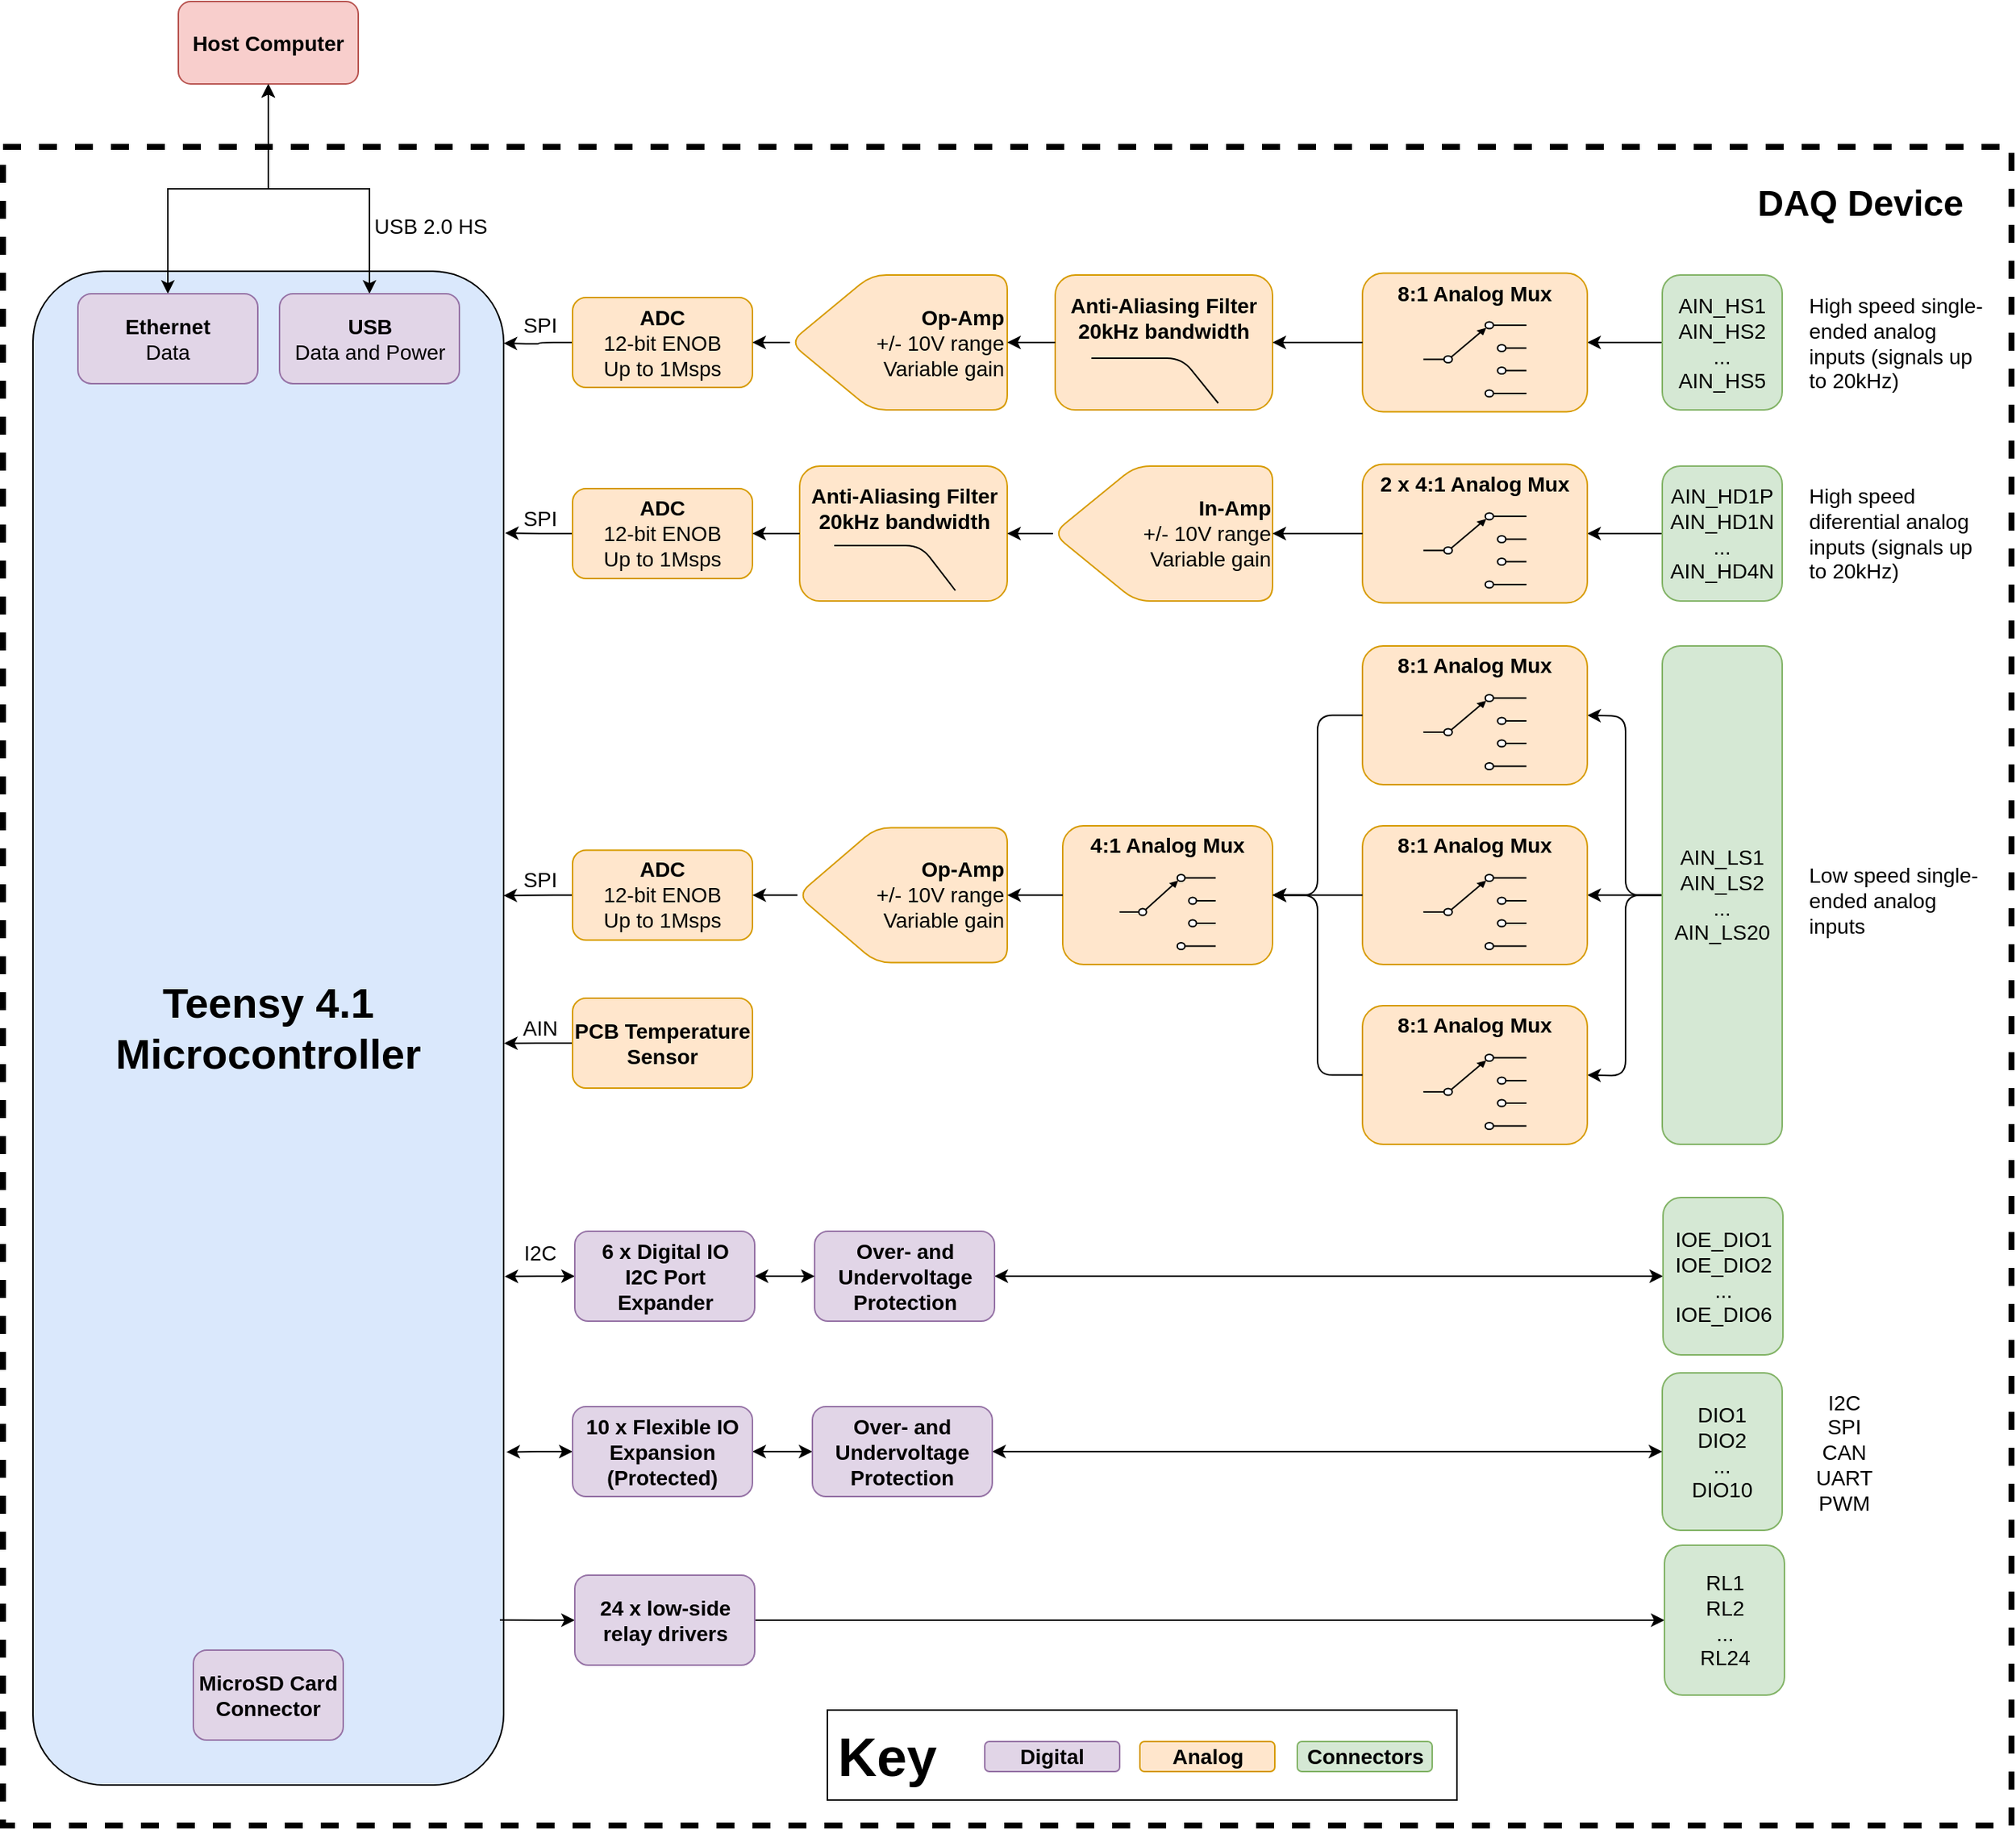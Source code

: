 <mxfile version="19.0.3" type="device" pages="2"><diagram id="xQ9_fYDCMEkKPQpF7nxF" name="Page-1"><mxGraphModel dx="1038" dy="1845" grid="1" gridSize="10" guides="1" tooltips="1" connect="1" arrows="1" fold="1" page="1" pageScale="1" pageWidth="850" pageHeight="1100" math="0" shadow="0"><root><mxCell id="0"/><mxCell id="1" parent="0"/><mxCell id="BEybzQfrOsZPBqWr4pHU-143" value="" style="rounded=0;whiteSpace=wrap;html=1;fillColor=none;dashed=1;strokeWidth=4;" parent="1" vertex="1"><mxGeometry x="120" y="-343" width="1340" height="1120" as="geometry"/></mxCell><mxCell id="BEybzQfrOsZPBqWr4pHU-147" value="" style="rounded=0;whiteSpace=wrap;html=1;fontSize=14;strokeWidth=1;fillColor=none;" parent="1" vertex="1"><mxGeometry x="670" y="700" width="420" height="60" as="geometry"/></mxCell><mxCell id="BEybzQfrOsZPBqWr4pHU-2" value="Teensy 4.1 Microcontroller" style="rounded=1;whiteSpace=wrap;html=1;fontStyle=1;fillColor=#dae8fc;strokeColor=#000000;horizontal=1;fontSize=28;" parent="1" vertex="1"><mxGeometry x="140" y="-260" width="314" height="1010" as="geometry"/></mxCell><mxCell id="BEybzQfrOsZPBqWr4pHU-4" style="edgeStyle=orthogonalEdgeStyle;rounded=0;orthogonalLoop=1;jettySize=auto;html=1;exitX=0;exitY=0.5;exitDx=0;exitDy=0;entryX=1.006;entryY=0.78;entryDx=0;entryDy=0;entryPerimeter=0;startArrow=classic;startFill=1;endArrow=classic;endFill=1;" parent="1" source="BEybzQfrOsZPBqWr4pHU-5" target="BEybzQfrOsZPBqWr4pHU-2" edge="1"><mxGeometry relative="1" as="geometry"/></mxCell><mxCell id="BEybzQfrOsZPBqWr4pHU-139" value="" style="edgeStyle=orthogonalEdgeStyle;rounded=0;orthogonalLoop=1;jettySize=auto;html=1;startArrow=classic;startFill=1;" parent="1" source="BEybzQfrOsZPBqWr4pHU-5" target="BEybzQfrOsZPBqWr4pHU-135" edge="1"><mxGeometry relative="1" as="geometry"/></mxCell><mxCell id="BEybzQfrOsZPBqWr4pHU-5" value="10 x Flexible IO&lt;br style=&quot;font-size: 14px;&quot;&gt;Expansion&lt;br style=&quot;font-size: 14px;&quot;&gt;(Protected)" style="rounded=1;whiteSpace=wrap;html=1;strokeColor=#9673a6;fontStyle=1;fillColor=#e1d5e7;fontSize=14;" parent="1" vertex="1"><mxGeometry x="500" y="497.5" width="120" height="60" as="geometry"/></mxCell><mxCell id="BEybzQfrOsZPBqWr4pHU-6" value="DIO1&lt;br style=&quot;font-size: 14px;&quot;&gt;DIO2&lt;br style=&quot;font-size: 14px;&quot;&gt;...&lt;br style=&quot;font-size: 14px;&quot;&gt;DIO10" style="text;html=1;strokeColor=#82b366;fillColor=#d5e8d4;align=center;verticalAlign=middle;whiteSpace=wrap;rounded=1;fontSize=14;" parent="1" vertex="1"><mxGeometry x="1227" y="475" width="80" height="105" as="geometry"/></mxCell><mxCell id="BEybzQfrOsZPBqWr4pHU-7" value="" style="edgeStyle=orthogonalEdgeStyle;rounded=1;orthogonalLoop=1;jettySize=auto;html=1;startArrow=none;startFill=0;" parent="1" source="BEybzQfrOsZPBqWr4pHU-9" target="BEybzQfrOsZPBqWr4pHU-10" edge="1"><mxGeometry relative="1" as="geometry"/></mxCell><mxCell id="BEybzQfrOsZPBqWr4pHU-8" style="edgeStyle=orthogonalEdgeStyle;rounded=0;orthogonalLoop=1;jettySize=auto;html=1;exitX=0;exitY=0.5;exitDx=0;exitDy=0;entryX=0.992;entryY=0.891;entryDx=0;entryDy=0;entryPerimeter=0;startArrow=classic;startFill=1;endArrow=none;endFill=0;" parent="1" source="BEybzQfrOsZPBqWr4pHU-9" target="BEybzQfrOsZPBqWr4pHU-2" edge="1"><mxGeometry relative="1" as="geometry"/></mxCell><mxCell id="BEybzQfrOsZPBqWr4pHU-9" value="24 x low-side relay drivers" style="rounded=1;whiteSpace=wrap;html=1;strokeColor=#9673a6;fontStyle=1;fillColor=#e1d5e7;fontSize=14;" parent="1" vertex="1"><mxGeometry x="501.5" y="610" width="120" height="60" as="geometry"/></mxCell><mxCell id="BEybzQfrOsZPBqWr4pHU-10" value="RL1&lt;br style=&quot;font-size: 14px;&quot;&gt;RL2&lt;br style=&quot;font-size: 14px;&quot;&gt;...&lt;br style=&quot;font-size: 14px;&quot;&gt;RL24" style="text;html=1;strokeColor=#82b366;fillColor=#d5e8d4;align=center;verticalAlign=middle;whiteSpace=wrap;rounded=1;fontSize=14;" parent="1" vertex="1"><mxGeometry x="1228.5" y="590" width="80" height="100" as="geometry"/></mxCell><mxCell id="BEybzQfrOsZPBqWr4pHU-12" style="edgeStyle=orthogonalEdgeStyle;rounded=0;orthogonalLoop=1;jettySize=auto;html=1;exitX=0;exitY=0.5;exitDx=0;exitDy=0;entryX=1.001;entryY=0.51;entryDx=0;entryDy=0;entryPerimeter=0;startArrow=none;startFill=0;" parent="1" source="BEybzQfrOsZPBqWr4pHU-13" target="BEybzQfrOsZPBqWr4pHU-2" edge="1"><mxGeometry relative="1" as="geometry"/></mxCell><mxCell id="BEybzQfrOsZPBqWr4pHU-13" value="PCB Temperature Sensor" style="rounded=1;whiteSpace=wrap;html=1;strokeColor=#d79b00;fontStyle=1;fillColor=#ffe6cc;fontSize=14;" parent="1" vertex="1"><mxGeometry x="500" y="225" width="120" height="60" as="geometry"/></mxCell><mxCell id="BEybzQfrOsZPBqWr4pHU-14" value="MicroSD Card Connector" style="rounded=1;whiteSpace=wrap;html=1;strokeColor=#9673a6;fontStyle=1;fillColor=#e1d5e7;fontSize=14;" parent="1" vertex="1"><mxGeometry x="247" y="660" width="100" height="60" as="geometry"/></mxCell><mxCell id="BEybzQfrOsZPBqWr4pHU-26" value="&lt;b style=&quot;font-size: 36px;&quot;&gt;Key&lt;/b&gt;" style="text;html=1;strokeColor=none;fillColor=none;align=center;verticalAlign=middle;whiteSpace=wrap;rounded=1;fontSize=36;" parent="1" vertex="1"><mxGeometry x="660" y="706" width="100" height="50" as="geometry"/></mxCell><mxCell id="BEybzQfrOsZPBqWr4pHU-27" value="Digital" style="rounded=1;whiteSpace=wrap;html=1;strokeColor=#9673a6;fontStyle=1;fillColor=#e1d5e7;fontSize=14;" parent="1" vertex="1"><mxGeometry x="775" y="721" width="90" height="20" as="geometry"/></mxCell><mxCell id="BEybzQfrOsZPBqWr4pHU-28" value="Analog" style="rounded=1;whiteSpace=wrap;html=1;strokeColor=#d79b00;fontStyle=1;fillColor=#ffe6cc;fontSize=14;" parent="1" vertex="1"><mxGeometry x="878.5" y="721" width="90" height="20" as="geometry"/></mxCell><mxCell id="BEybzQfrOsZPBqWr4pHU-29" value="Connectors" style="rounded=1;whiteSpace=wrap;html=1;strokeColor=#82b366;fontStyle=1;fillColor=#d5e8d4;fontSize=14;" parent="1" vertex="1"><mxGeometry x="983.5" y="721" width="90" height="20" as="geometry"/></mxCell><mxCell id="BEybzQfrOsZPBqWr4pHU-57" value="AIN" style="text;html=1;align=center;verticalAlign=middle;resizable=0;points=[];autosize=1;strokeColor=none;fillColor=none;fontSize=14;" parent="1" vertex="1"><mxGeometry x="458" y="235" width="40" height="20" as="geometry"/></mxCell><mxCell id="BEybzQfrOsZPBqWr4pHU-58" style="edgeStyle=orthogonalEdgeStyle;rounded=0;orthogonalLoop=1;jettySize=auto;html=1;exitX=0.5;exitY=1;exitDx=0;exitDy=0;entryX=0.5;entryY=0;entryDx=0;entryDy=0;startArrow=classic;startFill=1;" parent="1" source="BEybzQfrOsZPBqWr4pHU-59" target="BEybzQfrOsZPBqWr4pHU-60" edge="1"><mxGeometry relative="1" as="geometry"/></mxCell><mxCell id="BEybzQfrOsZPBqWr4pHU-59" value="Host Computer" style="rounded=1;whiteSpace=wrap;html=1;strokeColor=#b85450;fontStyle=1;fillColor=#f8cecc;fontSize=14;" parent="1" vertex="1"><mxGeometry x="237" y="-440" width="120" height="55" as="geometry"/></mxCell><mxCell id="BEybzQfrOsZPBqWr4pHU-60" value="USB&lt;br style=&quot;font-size: 14px;&quot;&gt;&lt;span style=&quot;font-weight: normal; font-size: 14px;&quot;&gt;Data and Power&lt;/span&gt;" style="rounded=1;whiteSpace=wrap;html=1;strokeColor=#9673a6;fontStyle=1;fillColor=#e1d5e7;fontSize=14;" parent="1" vertex="1"><mxGeometry x="304.5" y="-245" width="120" height="60" as="geometry"/></mxCell><mxCell id="BEybzQfrOsZPBqWr4pHU-61" value="USB 2.0 HS" style="text;html=1;align=center;verticalAlign=middle;resizable=0;points=[];autosize=1;strokeColor=none;fillColor=none;fontSize=14;" parent="1" vertex="1"><mxGeometry x="360" y="-300" width="90" height="20" as="geometry"/></mxCell><mxCell id="BEybzQfrOsZPBqWr4pHU-140" style="edgeStyle=orthogonalEdgeStyle;rounded=0;orthogonalLoop=1;jettySize=auto;html=1;exitX=1;exitY=0.5;exitDx=0;exitDy=0;entryX=0;entryY=0.5;entryDx=0;entryDy=0;startArrow=classic;startFill=1;" parent="1" source="BEybzQfrOsZPBqWr4pHU-64" target="BEybzQfrOsZPBqWr4pHU-65" edge="1"><mxGeometry relative="1" as="geometry"><mxPoint x="798.5" y="410.5" as="sourcePoint"/></mxGeometry></mxCell><mxCell id="BEybzQfrOsZPBqWr4pHU-64" value="Over- and Undervoltage Protection" style="rounded=1;whiteSpace=wrap;html=1;strokeColor=#9673a6;fontStyle=1;fillColor=#e1d5e7;fontSize=14;" parent="1" vertex="1"><mxGeometry x="661.5" y="380.5" width="120" height="60" as="geometry"/></mxCell><mxCell id="BEybzQfrOsZPBqWr4pHU-65" value="IOE_DIO1&lt;br style=&quot;font-size: 14px;&quot;&gt;IOE_DIO2&lt;br style=&quot;font-size: 14px;&quot;&gt;...&lt;br style=&quot;font-size: 14px;&quot;&gt;IOE_DIO6" style="text;html=1;strokeColor=#82b366;fillColor=#d5e8d4;align=center;verticalAlign=middle;whiteSpace=wrap;rounded=1;fontSize=14;" parent="1" vertex="1"><mxGeometry x="1227.5" y="358" width="80" height="105" as="geometry"/></mxCell><mxCell id="BEybzQfrOsZPBqWr4pHU-66" value="I2C" style="text;html=1;align=center;verticalAlign=middle;resizable=0;points=[];autosize=1;strokeColor=none;fillColor=none;fontSize=14;" parent="1" vertex="1"><mxGeometry x="458" y="385" width="40" height="20" as="geometry"/></mxCell><mxCell id="BEybzQfrOsZPBqWr4pHU-67" value="DAQ Device" style="text;html=1;strokeColor=none;fillColor=none;align=right;verticalAlign=middle;whiteSpace=wrap;rounded=0;dashed=1;fontStyle=1;fontSize=24;" parent="1" vertex="1"><mxGeometry x="1040" y="-320" width="390" height="30" as="geometry"/></mxCell><mxCell id="BEybzQfrOsZPBqWr4pHU-68" value="I2C&lt;br style=&quot;font-size: 14px;&quot;&gt;SPI&lt;br style=&quot;font-size: 14px;&quot;&gt;CAN&lt;br style=&quot;font-size: 14px;&quot;&gt;UART&lt;br style=&quot;font-size: 14px;&quot;&gt;PWM" style="text;html=1;align=center;verticalAlign=middle;resizable=0;points=[];autosize=1;strokeColor=none;fillColor=none;fontSize=14;" parent="1" vertex="1"><mxGeometry x="1323" y="482.5" width="50" height="90" as="geometry"/></mxCell><mxCell id="BEybzQfrOsZPBqWr4pHU-69" style="edgeStyle=orthogonalEdgeStyle;rounded=0;orthogonalLoop=1;jettySize=auto;html=1;exitX=0;exitY=0.5;exitDx=0;exitDy=0;entryX=1;entryY=0.5;entryDx=0;entryDy=0;" parent="1" source="BEybzQfrOsZPBqWr4pHU-70" edge="1"><mxGeometry relative="1" as="geometry"><mxPoint x="1177" y="-212.5" as="targetPoint"/></mxGeometry></mxCell><mxCell id="BEybzQfrOsZPBqWr4pHU-70" value="AIN_HS1&lt;br style=&quot;font-size: 14px;&quot;&gt;AIN_HS2&lt;br style=&quot;font-size: 14px;&quot;&gt;...&lt;br style=&quot;font-size: 14px;&quot;&gt;AIN_HS5" style="text;html=1;strokeColor=#82b366;fillColor=#d5e8d4;align=center;verticalAlign=middle;whiteSpace=wrap;rounded=1;fontSize=14;" parent="1" vertex="1"><mxGeometry x="1227" y="-257.5" width="80" height="90" as="geometry"/></mxCell><mxCell id="BEybzQfrOsZPBqWr4pHU-71" style="edgeStyle=orthogonalEdgeStyle;rounded=0;orthogonalLoop=1;jettySize=auto;html=1;exitX=0;exitY=0.5;exitDx=0;exitDy=0;entryX=1;entryY=0.5;entryDx=0;entryDy=0;" parent="1" source="BEybzQfrOsZPBqWr4pHU-72" edge="1"><mxGeometry relative="1" as="geometry"><mxPoint x="1177" y="-85" as="targetPoint"/></mxGeometry></mxCell><mxCell id="BEybzQfrOsZPBqWr4pHU-72" value="AIN_HD1P&lt;br style=&quot;font-size: 14px;&quot;&gt;AIN_HD1N&lt;br style=&quot;font-size: 14px;&quot;&gt;...&lt;br style=&quot;font-size: 14px;&quot;&gt;AIN_HD4N" style="text;html=1;strokeColor=#82b366;fillColor=#d5e8d4;align=center;verticalAlign=middle;whiteSpace=wrap;rounded=1;fontSize=14;" parent="1" vertex="1"><mxGeometry x="1227" y="-130" width="80" height="90" as="geometry"/></mxCell><mxCell id="BEybzQfrOsZPBqWr4pHU-73" style="edgeStyle=orthogonalEdgeStyle;rounded=1;orthogonalLoop=1;jettySize=auto;html=1;exitX=0;exitY=0.5;exitDx=0;exitDy=0;entryX=1;entryY=0.5;entryDx=0;entryDy=0;fontSize=12;" parent="1" source="BEybzQfrOsZPBqWr4pHU-76" edge="1"><mxGeometry relative="1" as="geometry"><mxPoint x="1177" y="36.25" as="targetPoint"/></mxGeometry></mxCell><mxCell id="BEybzQfrOsZPBqWr4pHU-74" style="edgeStyle=orthogonalEdgeStyle;rounded=1;orthogonalLoop=1;jettySize=auto;html=1;exitX=0;exitY=0.5;exitDx=0;exitDy=0;entryX=1;entryY=0.5;entryDx=0;entryDy=0;fontSize=12;" parent="1" source="BEybzQfrOsZPBqWr4pHU-76" edge="1"><mxGeometry relative="1" as="geometry"><mxPoint x="1177" y="156.25" as="targetPoint"/></mxGeometry></mxCell><mxCell id="BEybzQfrOsZPBqWr4pHU-75" style="edgeStyle=orthogonalEdgeStyle;rounded=1;orthogonalLoop=1;jettySize=auto;html=1;exitX=0;exitY=0.5;exitDx=0;exitDy=0;entryX=1;entryY=0.5;entryDx=0;entryDy=0;fontSize=12;" parent="1" source="BEybzQfrOsZPBqWr4pHU-76" edge="1"><mxGeometry relative="1" as="geometry"><mxPoint x="1177" y="276.25" as="targetPoint"/></mxGeometry></mxCell><mxCell id="BEybzQfrOsZPBqWr4pHU-76" value="AIN_LS1&lt;br style=&quot;font-size: 14px;&quot;&gt;AIN_LS2&lt;br style=&quot;font-size: 14px;&quot;&gt;...&lt;br style=&quot;font-size: 14px;&quot;&gt;AIN_LS20" style="text;html=1;strokeColor=#82b366;fillColor=#d5e8d4;align=center;verticalAlign=middle;whiteSpace=wrap;rounded=1;shadow=0;glass=0;fontSize=14;" parent="1" vertex="1"><mxGeometry x="1227" y="-10" width="80" height="332.5" as="geometry"/></mxCell><mxCell id="BEybzQfrOsZPBqWr4pHU-77" value="High speed single-ended analog inputs (signals up to 20kHz)" style="rounded=1;whiteSpace=wrap;html=1;strokeColor=none;fillColor=none;align=left;fontSize=14;" parent="1" vertex="1"><mxGeometry x="1323" y="-242.5" width="120" height="60" as="geometry"/></mxCell><mxCell id="BEybzQfrOsZPBqWr4pHU-78" value="High speed diferential analog inputs (signals up to 20kHz)" style="rounded=1;whiteSpace=wrap;html=1;strokeColor=none;fontStyle=0;fillColor=none;align=left;fontSize=14;" parent="1" vertex="1"><mxGeometry x="1323" y="-115" width="120" height="60" as="geometry"/></mxCell><mxCell id="BEybzQfrOsZPBqWr4pHU-79" value="Low speed single-ended analog inputs" style="rounded=1;whiteSpace=wrap;html=1;strokeColor=none;fontStyle=0;fillColor=none;align=left;fontSize=14;" parent="1" vertex="1"><mxGeometry x="1323" y="130" width="120" height="60" as="geometry"/></mxCell><mxCell id="BEybzQfrOsZPBqWr4pHU-80" style="edgeStyle=orthogonalEdgeStyle;rounded=1;orthogonalLoop=1;jettySize=auto;html=1;exitX=0;exitY=0.5;exitDx=0;exitDy=0;fontSize=12;" parent="1" source="BEybzQfrOsZPBqWr4pHU-81" edge="1"><mxGeometry relative="1" as="geometry"><mxPoint x="454" y="-212" as="targetPoint"/></mxGeometry></mxCell><mxCell id="BEybzQfrOsZPBqWr4pHU-81" value="ADC&lt;br style=&quot;font-size: 14px;&quot;&gt;&lt;span style=&quot;font-weight: normal; font-size: 14px;&quot;&gt;12-bit ENOB&lt;br style=&quot;font-size: 14px;&quot;&gt;Up to 1Msps&lt;/span&gt;" style="whiteSpace=wrap;html=1;fillColor=#ffe6cc;strokeColor=#d79b00;rounded=1;fontStyle=1;fontSize=14;" parent="1" vertex="1"><mxGeometry x="500" y="-242.5" width="120" height="60" as="geometry"/></mxCell><mxCell id="BEybzQfrOsZPBqWr4pHU-82" style="edgeStyle=orthogonalEdgeStyle;rounded=1;orthogonalLoop=1;jettySize=auto;html=1;exitX=0;exitY=0.5;exitDx=0;exitDy=0;entryX=1.008;entryY=0.148;entryDx=0;entryDy=0;entryPerimeter=0;fontSize=28;startArrow=none;startFill=0;endArrow=classic;endFill=1;" parent="1" source="BEybzQfrOsZPBqWr4pHU-83" edge="1"><mxGeometry relative="1" as="geometry"><mxPoint x="454.96" y="-85.36" as="targetPoint"/></mxGeometry></mxCell><mxCell id="BEybzQfrOsZPBqWr4pHU-83" value="ADC&lt;br style=&quot;font-size: 14px;&quot;&gt;&lt;span style=&quot;font-weight: normal; font-size: 14px;&quot;&gt;12-bit ENOB&lt;br style=&quot;font-size: 14px;&quot;&gt;Up to 1Msps&lt;/span&gt;" style="whiteSpace=wrap;html=1;fillColor=#ffe6cc;strokeColor=#d79b00;rounded=1;fontStyle=1;fontSize=14;" parent="1" vertex="1"><mxGeometry x="500" y="-115" width="120" height="60" as="geometry"/></mxCell><mxCell id="BEybzQfrOsZPBqWr4pHU-84" style="edgeStyle=orthogonalEdgeStyle;rounded=1;orthogonalLoop=1;jettySize=auto;html=1;exitX=0;exitY=0.5;exitDx=0;exitDy=0;entryX=0.999;entryY=0.353;entryDx=0;entryDy=0;entryPerimeter=0;fontSize=28;startArrow=none;startFill=0;endArrow=classic;endFill=1;" parent="1" source="BEybzQfrOsZPBqWr4pHU-85" edge="1"><mxGeometry relative="1" as="geometry"><mxPoint x="453.88" y="156.54" as="targetPoint"/></mxGeometry></mxCell><mxCell id="BEybzQfrOsZPBqWr4pHU-85" value="ADC&lt;br style=&quot;font-size: 14px;&quot;&gt;&lt;span style=&quot;font-weight: normal; font-size: 14px;&quot;&gt;12-bit ENOB&lt;br style=&quot;font-size: 14px;&quot;&gt;Up to 1Msps&lt;/span&gt;" style="whiteSpace=wrap;html=1;fillColor=#ffe6cc;strokeColor=#d79b00;rounded=1;fontStyle=1;fontSize=14;" parent="1" vertex="1"><mxGeometry x="500" y="126.25" width="120" height="60" as="geometry"/></mxCell><mxCell id="BEybzQfrOsZPBqWr4pHU-86" value="" style="group;rounded=1;fontSize=14;" parent="1" vertex="1" connectable="0"><mxGeometry x="1027" y="-258.75" width="150" height="92.5" as="geometry"/></mxCell><mxCell id="BEybzQfrOsZPBqWr4pHU-87" value="&lt;b style=&quot;font-size: 14px;&quot;&gt;8:1 Analog Mux&lt;br style=&quot;font-size: 14px;&quot;&gt;&lt;br style=&quot;font-size: 14px;&quot;&gt;&lt;br style=&quot;font-size: 14px;&quot;&gt;&lt;br style=&quot;font-size: 14px;&quot;&gt;&lt;br style=&quot;font-size: 14px;&quot;&gt;&lt;/b&gt;" style="rounded=1;whiteSpace=wrap;html=1;fontSize=14;fillColor=#ffe6cc;strokeColor=#d79b00;" parent="BEybzQfrOsZPBqWr4pHU-86" vertex="1"><mxGeometry width="150" height="92.5" as="geometry"/></mxCell><mxCell id="BEybzQfrOsZPBqWr4pHU-88" value="" style="pointerEvents=1;verticalLabelPosition=bottom;shadow=0;dashed=0;align=center;html=1;verticalAlign=top;shape=mxgraph.electrical.electro-mechanical.selectorSwitch4Position2;elSwitchState=1;fontSize=12;rounded=1;" parent="BEybzQfrOsZPBqWr4pHU-86" vertex="1"><mxGeometry x="40.625" y="32.5" width="68.75" height="50" as="geometry"/></mxCell><mxCell id="BEybzQfrOsZPBqWr4pHU-89" value="" style="group;rounded=1;" parent="1" vertex="1" connectable="0"><mxGeometry x="1027" y="-131.25" width="150" height="92.5" as="geometry"/></mxCell><mxCell id="BEybzQfrOsZPBqWr4pHU-90" value="&lt;b style=&quot;font-size: 14px;&quot;&gt;2 x 4:1 Analog Mux&lt;br&gt;&lt;br&gt;&lt;br&gt;&lt;br&gt;&lt;br&gt;&lt;/b&gt;" style="rounded=1;whiteSpace=wrap;html=1;fontSize=12;fillColor=#ffe6cc;strokeColor=#d79b00;" parent="BEybzQfrOsZPBqWr4pHU-89" vertex="1"><mxGeometry width="150" height="92.5" as="geometry"/></mxCell><mxCell id="BEybzQfrOsZPBqWr4pHU-91" value="" style="pointerEvents=1;verticalLabelPosition=bottom;shadow=0;dashed=0;align=center;html=1;verticalAlign=top;shape=mxgraph.electrical.electro-mechanical.selectorSwitch4Position2;elSwitchState=1;fontSize=12;rounded=1;" parent="BEybzQfrOsZPBqWr4pHU-89" vertex="1"><mxGeometry x="40.625" y="32.5" width="68.75" height="50" as="geometry"/></mxCell><mxCell id="BEybzQfrOsZPBqWr4pHU-92" value="" style="edgeStyle=orthogonalEdgeStyle;rounded=1;orthogonalLoop=1;jettySize=auto;html=1;fontSize=12;" parent="1" source="BEybzQfrOsZPBqWr4pHU-93" target="BEybzQfrOsZPBqWr4pHU-85" edge="1"><mxGeometry relative="1" as="geometry"/></mxCell><mxCell id="BEybzQfrOsZPBqWr4pHU-93" value="&lt;span style=&quot;font-weight: 700; font-size: 14px;&quot;&gt;Op-Amp&lt;/span&gt;&lt;br style=&quot;font-weight: 700; font-size: 14px;&quot;&gt;&lt;span style=&quot;font-size: 14px;&quot;&gt;+/- 10V range&lt;br style=&quot;font-size: 14px;&quot;&gt;&lt;div style=&quot;font-size: 14px;&quot;&gt;&lt;span style=&quot;background-color: initial; font-size: 14px;&quot;&gt;Variable gain&lt;/span&gt;&lt;/div&gt;&lt;/span&gt;" style="shape=offPageConnector;whiteSpace=wrap;html=1;fontSize=14;direction=south;align=right;fillColor=#ffe6cc;strokeColor=#d79b00;rounded=1;" parent="1" vertex="1"><mxGeometry x="650" y="111.25" width="140" height="90" as="geometry"/></mxCell><mxCell id="BEybzQfrOsZPBqWr4pHU-94" value="" style="group;rounded=1;" parent="1" vertex="1" connectable="0"><mxGeometry x="1027" y="-10" width="150" height="92.5" as="geometry"/></mxCell><mxCell id="BEybzQfrOsZPBqWr4pHU-95" value="" style="group;" parent="BEybzQfrOsZPBqWr4pHU-94" vertex="1" connectable="0"><mxGeometry width="150" height="92.5" as="geometry"/></mxCell><mxCell id="BEybzQfrOsZPBqWr4pHU-96" value="&lt;b style=&quot;font-size: 14px;&quot;&gt;8:1 Analog Mux&lt;br&gt;&lt;br&gt;&lt;br&gt;&lt;br&gt;&lt;br&gt;&lt;/b&gt;" style="rounded=1;whiteSpace=wrap;html=1;fontSize=12;fillColor=#ffe6cc;strokeColor=#d79b00;" parent="BEybzQfrOsZPBqWr4pHU-95" vertex="1"><mxGeometry width="150" height="92.5" as="geometry"/></mxCell><mxCell id="BEybzQfrOsZPBqWr4pHU-97" value="" style="pointerEvents=1;verticalLabelPosition=bottom;shadow=0;dashed=0;align=center;html=1;verticalAlign=top;shape=mxgraph.electrical.electro-mechanical.selectorSwitch4Position2;elSwitchState=1;fontSize=12;rounded=1;" parent="BEybzQfrOsZPBqWr4pHU-95" vertex="1"><mxGeometry x="40.625" y="32.5" width="68.75" height="50" as="geometry"/></mxCell><mxCell id="BEybzQfrOsZPBqWr4pHU-98" value="" style="group;rounded=1;shadow=0;glass=0;" parent="1" vertex="1" connectable="0"><mxGeometry x="1027" y="110" width="150" height="92.5" as="geometry"/></mxCell><mxCell id="BEybzQfrOsZPBqWr4pHU-99" value="" style="group;" parent="BEybzQfrOsZPBqWr4pHU-98" vertex="1" connectable="0"><mxGeometry width="150" height="92.5" as="geometry"/></mxCell><mxCell id="BEybzQfrOsZPBqWr4pHU-100" value="&lt;b style=&quot;font-size: 14px;&quot;&gt;8:1 Analog Mux&lt;br&gt;&lt;br&gt;&lt;br&gt;&lt;br&gt;&lt;br&gt;&lt;/b&gt;" style="rounded=1;whiteSpace=wrap;html=1;fontSize=12;fillColor=#ffe6cc;strokeColor=#d79b00;" parent="BEybzQfrOsZPBqWr4pHU-99" vertex="1"><mxGeometry width="150" height="92.5" as="geometry"/></mxCell><mxCell id="BEybzQfrOsZPBqWr4pHU-101" value="" style="pointerEvents=1;verticalLabelPosition=bottom;shadow=0;dashed=0;align=center;html=1;verticalAlign=top;shape=mxgraph.electrical.electro-mechanical.selectorSwitch4Position2;elSwitchState=1;fontSize=12;rounded=1;" parent="BEybzQfrOsZPBqWr4pHU-99" vertex="1"><mxGeometry x="40.625" y="32.5" width="68.75" height="50" as="geometry"/></mxCell><mxCell id="BEybzQfrOsZPBqWr4pHU-102" value="" style="group;rounded=1;" parent="1" vertex="1" connectable="0"><mxGeometry x="1027" y="230" width="150" height="92.5" as="geometry"/></mxCell><mxCell id="BEybzQfrOsZPBqWr4pHU-103" value="&lt;b style=&quot;font-size: 14px;&quot;&gt;8:1 Analog Mux&lt;br&gt;&lt;br&gt;&lt;br&gt;&lt;br&gt;&lt;br&gt;&lt;/b&gt;" style="rounded=1;whiteSpace=wrap;html=1;fontSize=12;fillColor=#ffe6cc;strokeColor=#d79b00;" parent="BEybzQfrOsZPBqWr4pHU-102" vertex="1"><mxGeometry width="150" height="92.5" as="geometry"/></mxCell><mxCell id="BEybzQfrOsZPBqWr4pHU-104" value="" style="pointerEvents=1;verticalLabelPosition=bottom;shadow=0;dashed=0;align=center;html=1;verticalAlign=top;shape=mxgraph.electrical.electro-mechanical.selectorSwitch4Position2;elSwitchState=1;fontSize=12;rounded=1;" parent="BEybzQfrOsZPBqWr4pHU-102" vertex="1"><mxGeometry x="40.625" y="32.5" width="68.75" height="50" as="geometry"/></mxCell><mxCell id="BEybzQfrOsZPBqWr4pHU-105" value="" style="group;rounded=1;" parent="1" vertex="1" connectable="0"><mxGeometry x="827" y="110" width="140" height="92.5" as="geometry"/></mxCell><mxCell id="BEybzQfrOsZPBqWr4pHU-106" value="&lt;b style=&quot;font-size: 14px;&quot;&gt;4:1 Analog Mux&lt;br style=&quot;font-size: 14px;&quot;&gt;&lt;br style=&quot;font-size: 14px;&quot;&gt;&lt;br style=&quot;font-size: 14px;&quot;&gt;&lt;br style=&quot;font-size: 14px;&quot;&gt;&lt;br style=&quot;font-size: 14px;&quot;&gt;&lt;/b&gt;" style="rounded=1;whiteSpace=wrap;html=1;fontSize=14;fillColor=#ffe6cc;strokeColor=#d79b00;" parent="BEybzQfrOsZPBqWr4pHU-105" vertex="1"><mxGeometry width="140" height="92.5" as="geometry"/></mxCell><mxCell id="BEybzQfrOsZPBqWr4pHU-107" value="" style="pointerEvents=1;verticalLabelPosition=bottom;shadow=0;dashed=0;align=center;html=1;verticalAlign=top;shape=mxgraph.electrical.electro-mechanical.selectorSwitch4Position2;elSwitchState=1;fontSize=12;rounded=1;" parent="BEybzQfrOsZPBqWr4pHU-105" vertex="1"><mxGeometry x="37.917" y="32.5" width="64.167" height="50" as="geometry"/></mxCell><mxCell id="BEybzQfrOsZPBqWr4pHU-108" style="edgeStyle=orthogonalEdgeStyle;rounded=1;orthogonalLoop=1;jettySize=auto;html=1;exitX=0;exitY=0.5;exitDx=0;exitDy=0;entryX=1;entryY=0.5;entryDx=0;entryDy=0;fontSize=12;" parent="1" source="BEybzQfrOsZPBqWr4pHU-96" target="BEybzQfrOsZPBqWr4pHU-106" edge="1"><mxGeometry relative="1" as="geometry"/></mxCell><mxCell id="BEybzQfrOsZPBqWr4pHU-109" style="edgeStyle=orthogonalEdgeStyle;rounded=1;orthogonalLoop=1;jettySize=auto;html=1;exitX=0;exitY=0.5;exitDx=0;exitDy=0;entryX=1;entryY=0.5;entryDx=0;entryDy=0;fontSize=12;" parent="1" source="BEybzQfrOsZPBqWr4pHU-100" target="BEybzQfrOsZPBqWr4pHU-106" edge="1"><mxGeometry relative="1" as="geometry"/></mxCell><mxCell id="BEybzQfrOsZPBqWr4pHU-110" style="edgeStyle=orthogonalEdgeStyle;rounded=1;orthogonalLoop=1;jettySize=auto;html=1;exitX=0;exitY=0.5;exitDx=0;exitDy=0;entryX=1;entryY=0.5;entryDx=0;entryDy=0;fontSize=12;" parent="1" source="BEybzQfrOsZPBqWr4pHU-103" target="BEybzQfrOsZPBqWr4pHU-106" edge="1"><mxGeometry relative="1" as="geometry"/></mxCell><mxCell id="BEybzQfrOsZPBqWr4pHU-111" value="" style="edgeStyle=orthogonalEdgeStyle;rounded=1;orthogonalLoop=1;jettySize=auto;html=1;fontSize=12;" parent="1" source="BEybzQfrOsZPBqWr4pHU-106" target="BEybzQfrOsZPBqWr4pHU-93" edge="1"><mxGeometry relative="1" as="geometry"/></mxCell><mxCell id="BEybzQfrOsZPBqWr4pHU-112" value="SPI" style="text;html=1;align=center;verticalAlign=middle;resizable=0;points=[];autosize=1;strokeColor=none;fillColor=none;fontSize=14;" parent="1" vertex="1"><mxGeometry x="458" y="-234" width="40" height="20" as="geometry"/></mxCell><mxCell id="BEybzQfrOsZPBqWr4pHU-113" value="SPI" style="text;html=1;align=center;verticalAlign=middle;resizable=0;points=[];autosize=1;strokeColor=none;fillColor=none;fontSize=14;" parent="1" vertex="1"><mxGeometry x="458" y="-105" width="40" height="20" as="geometry"/></mxCell><mxCell id="BEybzQfrOsZPBqWr4pHU-114" value="SPI" style="text;html=1;align=center;verticalAlign=middle;resizable=0;points=[];autosize=1;strokeColor=none;fillColor=none;fontSize=14;" parent="1" vertex="1"><mxGeometry x="458" y="136" width="40" height="20" as="geometry"/></mxCell><mxCell id="BEybzQfrOsZPBqWr4pHU-115" value="" style="group;fontSize=14;" parent="1" vertex="1" connectable="0"><mxGeometry x="822" y="-255" width="145" height="90" as="geometry"/></mxCell><mxCell id="BEybzQfrOsZPBqWr4pHU-116" value="&lt;font style=&quot;font-size: 14px;&quot;&gt;Anti-Aliasing Filter&lt;br style=&quot;&quot;&gt;20kHz bandwidth&lt;br&gt;&lt;br&gt;&lt;br style=&quot;&quot;&gt;&lt;/font&gt;" style="rounded=1;whiteSpace=wrap;html=1;fontSize=14;fontStyle=1;fillColor=#ffe6cc;strokeColor=#d79b00;" parent="BEybzQfrOsZPBqWr4pHU-115" vertex="1"><mxGeometry y="-2.5" width="145" height="90" as="geometry"/></mxCell><mxCell id="BEybzQfrOsZPBqWr4pHU-117" value="" style="endArrow=none;html=1;rounded=1;fontSize=12;" parent="BEybzQfrOsZPBqWr4pHU-115" edge="1"><mxGeometry width="50" height="50" relative="1" as="geometry"><mxPoint x="24.167" y="53" as="sourcePoint"/><mxPoint x="108.75" y="83" as="targetPoint"/><Array as="points"><mxPoint x="84.583" y="53"/></Array></mxGeometry></mxCell><mxCell id="BEybzQfrOsZPBqWr4pHU-118" value="" style="group;fontSize=14;" parent="1" vertex="1" connectable="0"><mxGeometry x="651.5" y="-130" width="138.5" height="90" as="geometry"/></mxCell><mxCell id="BEybzQfrOsZPBqWr4pHU-119" value="&lt;font style=&quot;font-size: 14px;&quot;&gt;Anti-Aliasing Filter&lt;br&gt;20kHz bandwidth&lt;br&gt;&lt;br&gt;&lt;br&gt;&lt;/font&gt;" style="rounded=1;whiteSpace=wrap;html=1;fontSize=12;fontStyle=1;fillColor=#ffe6cc;strokeColor=#d79b00;" parent="BEybzQfrOsZPBqWr4pHU-118" vertex="1"><mxGeometry width="138.5" height="90" as="geometry"/></mxCell><mxCell id="BEybzQfrOsZPBqWr4pHU-120" value="" style="endArrow=none;html=1;rounded=1;fontSize=12;" parent="BEybzQfrOsZPBqWr4pHU-118" edge="1"><mxGeometry width="50" height="50" relative="1" as="geometry"><mxPoint x="23.083" y="53" as="sourcePoint"/><mxPoint x="103.875" y="83" as="targetPoint"/><Array as="points"><mxPoint x="80.792" y="53"/></Array></mxGeometry></mxCell><mxCell id="BEybzQfrOsZPBqWr4pHU-121" value="" style="edgeStyle=orthogonalEdgeStyle;rounded=0;orthogonalLoop=1;jettySize=auto;html=1;" parent="1" source="BEybzQfrOsZPBqWr4pHU-122" target="BEybzQfrOsZPBqWr4pHU-81" edge="1"><mxGeometry relative="1" as="geometry"/></mxCell><mxCell id="BEybzQfrOsZPBqWr4pHU-122" value="&lt;span style=&quot;font-weight: 700; font-size: 14px;&quot;&gt;Op-Amp&lt;/span&gt;&lt;br style=&quot;font-weight: 700; font-size: 14px;&quot;&gt;&lt;span style=&quot;font-size: 14px;&quot;&gt;+/- 10V range&lt;br style=&quot;font-size: 14px;&quot;&gt;&lt;div style=&quot;font-size: 14px;&quot;&gt;&lt;span style=&quot;background-color: initial; font-size: 14px;&quot;&gt;Variable gain&lt;/span&gt;&lt;/div&gt;&lt;/span&gt;" style="shape=offPageConnector;whiteSpace=wrap;html=1;fontSize=14;direction=south;align=right;fillColor=#ffe6cc;strokeColor=#d79b00;rounded=1;" parent="1" vertex="1"><mxGeometry x="645" y="-257.5" width="145" height="90" as="geometry"/></mxCell><mxCell id="BEybzQfrOsZPBqWr4pHU-123" value="" style="edgeStyle=orthogonalEdgeStyle;rounded=0;orthogonalLoop=1;jettySize=auto;html=1;" parent="1" source="BEybzQfrOsZPBqWr4pHU-124" target="BEybzQfrOsZPBqWr4pHU-119" edge="1"><mxGeometry relative="1" as="geometry"/></mxCell><mxCell id="BEybzQfrOsZPBqWr4pHU-124" value="&lt;span style=&quot;font-weight: 700; font-size: 14px;&quot;&gt;In-Amp&lt;/span&gt;&lt;br style=&quot;font-weight: 700; font-size: 14px;&quot;&gt;&lt;span style=&quot;font-size: 14px;&quot;&gt;+/- 10V range&lt;br style=&quot;font-size: 14px;&quot;&gt;&lt;div style=&quot;font-size: 14px;&quot;&gt;&lt;span style=&quot;background-color: initial; font-size: 14px;&quot;&gt;Variable gain&lt;/span&gt;&lt;/div&gt;&lt;/span&gt;" style="shape=offPageConnector;whiteSpace=wrap;html=1;fontSize=14;direction=south;align=right;fillColor=#ffe6cc;strokeColor=#d79b00;rounded=1;" parent="1" vertex="1"><mxGeometry x="820.5" y="-130" width="146.5" height="90" as="geometry"/></mxCell><mxCell id="BEybzQfrOsZPBqWr4pHU-125" value="" style="edgeStyle=orthogonalEdgeStyle;rounded=0;orthogonalLoop=1;jettySize=auto;html=1;" parent="1" source="BEybzQfrOsZPBqWr4pHU-87" target="BEybzQfrOsZPBqWr4pHU-116" edge="1"><mxGeometry relative="1" as="geometry"/></mxCell><mxCell id="BEybzQfrOsZPBqWr4pHU-126" value="" style="edgeStyle=orthogonalEdgeStyle;rounded=0;orthogonalLoop=1;jettySize=auto;html=1;" parent="1" source="BEybzQfrOsZPBqWr4pHU-116" target="BEybzQfrOsZPBqWr4pHU-122" edge="1"><mxGeometry relative="1" as="geometry"/></mxCell><mxCell id="BEybzQfrOsZPBqWr4pHU-127" value="" style="edgeStyle=orthogonalEdgeStyle;rounded=0;orthogonalLoop=1;jettySize=auto;html=1;" parent="1" source="BEybzQfrOsZPBqWr4pHU-90" target="BEybzQfrOsZPBqWr4pHU-124" edge="1"><mxGeometry relative="1" as="geometry"/></mxCell><mxCell id="BEybzQfrOsZPBqWr4pHU-128" value="" style="edgeStyle=orthogonalEdgeStyle;rounded=0;orthogonalLoop=1;jettySize=auto;html=1;" parent="1" source="BEybzQfrOsZPBqWr4pHU-119" target="BEybzQfrOsZPBqWr4pHU-83" edge="1"><mxGeometry relative="1" as="geometry"/></mxCell><mxCell id="BEybzQfrOsZPBqWr4pHU-131" style="edgeStyle=orthogonalEdgeStyle;rounded=0;orthogonalLoop=1;jettySize=auto;html=1;exitX=0.5;exitY=0;exitDx=0;exitDy=0;entryX=0.5;entryY=1;entryDx=0;entryDy=0;startArrow=classic;startFill=1;" parent="1" source="BEybzQfrOsZPBqWr4pHU-129" target="BEybzQfrOsZPBqWr4pHU-59" edge="1"><mxGeometry relative="1" as="geometry"/></mxCell><mxCell id="BEybzQfrOsZPBqWr4pHU-129" value="Ethernet&lt;br style=&quot;font-size: 14px;&quot;&gt;&lt;span style=&quot;font-weight: normal; font-size: 14px;&quot;&gt;Data&lt;/span&gt;" style="rounded=1;whiteSpace=wrap;html=1;strokeColor=#9673a6;fontStyle=1;fillColor=#e1d5e7;fontSize=14;" parent="1" vertex="1"><mxGeometry x="170" y="-245" width="120" height="60" as="geometry"/></mxCell><mxCell id="BEybzQfrOsZPBqWr4pHU-138" value="" style="edgeStyle=orthogonalEdgeStyle;rounded=0;orthogonalLoop=1;jettySize=auto;html=1;startArrow=classic;startFill=1;" parent="1" source="BEybzQfrOsZPBqWr4pHU-133" target="BEybzQfrOsZPBqWr4pHU-64" edge="1"><mxGeometry relative="1" as="geometry"/></mxCell><mxCell id="BEybzQfrOsZPBqWr4pHU-142" style="edgeStyle=orthogonalEdgeStyle;rounded=0;orthogonalLoop=1;jettySize=auto;html=1;exitX=0;exitY=0.5;exitDx=0;exitDy=0;entryX=1.002;entryY=0.664;entryDx=0;entryDy=0;entryPerimeter=0;startArrow=classic;startFill=1;" parent="1" source="BEybzQfrOsZPBqWr4pHU-133" target="BEybzQfrOsZPBqWr4pHU-2" edge="1"><mxGeometry relative="1" as="geometry"/></mxCell><mxCell id="BEybzQfrOsZPBqWr4pHU-133" value="6 x Digital IO&lt;br style=&quot;font-size: 14px;&quot;&gt;I2C Port Expander" style="rounded=1;whiteSpace=wrap;html=1;strokeColor=#9673a6;fontStyle=1;fillColor=#e1d5e7;fontSize=14;" parent="1" vertex="1"><mxGeometry x="501.5" y="380.5" width="120" height="60" as="geometry"/></mxCell><mxCell id="BEybzQfrOsZPBqWr4pHU-141" style="edgeStyle=orthogonalEdgeStyle;rounded=0;orthogonalLoop=1;jettySize=auto;html=1;exitX=1;exitY=0.5;exitDx=0;exitDy=0;entryX=0;entryY=0.5;entryDx=0;entryDy=0;startArrow=classic;startFill=1;" parent="1" source="BEybzQfrOsZPBqWr4pHU-135" target="BEybzQfrOsZPBqWr4pHU-6" edge="1"><mxGeometry relative="1" as="geometry"><mxPoint x="797" y="527.5" as="sourcePoint"/></mxGeometry></mxCell><mxCell id="BEybzQfrOsZPBqWr4pHU-135" value="Over- and Undervoltage Protection" style="rounded=1;whiteSpace=wrap;html=1;strokeColor=#9673a6;fontStyle=1;fillColor=#e1d5e7;fontSize=14;" parent="1" vertex="1"><mxGeometry x="660" y="497.5" width="120" height="60" as="geometry"/></mxCell></root></mxGraphModel></diagram><diagram name="Poster" id="KOmK1cJgD5WnB8SyLgAR"><mxGraphModel dx="2595" dy="2963" grid="1" gridSize="10" guides="1" tooltips="1" connect="1" arrows="1" fold="1" page="1" pageScale="1" pageWidth="850" pageHeight="1100" math="0" shadow="0"><root><mxCell id="u_mQSeJv2zziKxEh-7gT-0"/><mxCell id="u_mQSeJv2zziKxEh-7gT-1" parent="u_mQSeJv2zziKxEh-7gT-0"/><mxCell id="u_mQSeJv2zziKxEh-7gT-2" value="" style="rounded=0;whiteSpace=wrap;html=1;fillColor=none;dashed=1;strokeWidth=4;" vertex="1" parent="u_mQSeJv2zziKxEh-7gT-1"><mxGeometry x="120" y="-343" width="1210" height="1120" as="geometry"/></mxCell><mxCell id="u_mQSeJv2zziKxEh-7gT-3" value="" style="rounded=0;whiteSpace=wrap;html=1;fontSize=14;strokeWidth=2;fillColor=none;" vertex="1" parent="u_mQSeJv2zziKxEh-7gT-1"><mxGeometry x="670" y="700" width="490" height="60" as="geometry"/></mxCell><mxCell id="u_mQSeJv2zziKxEh-7gT-4" value="Teensy 4.1 Microcontroller" style="rounded=1;whiteSpace=wrap;html=1;fontStyle=1;fillColor=#dae8fc;strokeColor=#000000;horizontal=1;fontSize=35;" vertex="1" parent="u_mQSeJv2zziKxEh-7gT-1"><mxGeometry x="140" y="-260" width="314" height="1010" as="geometry"/></mxCell><mxCell id="u_mQSeJv2zziKxEh-7gT-5" style="edgeStyle=orthogonalEdgeStyle;rounded=0;orthogonalLoop=1;jettySize=auto;html=1;exitX=0;exitY=0.5;exitDx=0;exitDy=0;entryX=1.006;entryY=0.78;entryDx=0;entryDy=0;entryPerimeter=0;startArrow=classic;startFill=1;endArrow=classic;endFill=1;strokeWidth=3;" edge="1" parent="u_mQSeJv2zziKxEh-7gT-1" source="u_mQSeJv2zziKxEh-7gT-7" target="u_mQSeJv2zziKxEh-7gT-4"><mxGeometry relative="1" as="geometry"/></mxCell><mxCell id="u_mQSeJv2zziKxEh-7gT-6" value="" style="edgeStyle=orthogonalEdgeStyle;rounded=0;orthogonalLoop=1;jettySize=auto;html=1;startArrow=classic;startFill=1;strokeWidth=3;" edge="1" parent="u_mQSeJv2zziKxEh-7gT-1" source="u_mQSeJv2zziKxEh-7gT-7" target="u_mQSeJv2zziKxEh-7gT-97"><mxGeometry relative="1" as="geometry"/></mxCell><mxCell id="u_mQSeJv2zziKxEh-7gT-7" value="10 x Flexible IO" style="rounded=1;whiteSpace=wrap;html=1;strokeColor=#9673a6;fontStyle=1;fillColor=#e1d5e7;fontSize=21;" vertex="1" parent="u_mQSeJv2zziKxEh-7gT-1"><mxGeometry x="500" y="497.5" width="120" height="60" as="geometry"/></mxCell><mxCell id="u_mQSeJv2zziKxEh-7gT-8" value="FIO" style="text;html=1;strokeColor=#82b366;fillColor=#d5e8d4;align=center;verticalAlign=middle;whiteSpace=wrap;rounded=1;fontSize=21;fontStyle=1" vertex="1" parent="u_mQSeJv2zziKxEh-7gT-1"><mxGeometry x="1227" y="475" width="80" height="105" as="geometry"/></mxCell><mxCell id="u_mQSeJv2zziKxEh-7gT-9" value="" style="edgeStyle=orthogonalEdgeStyle;rounded=1;orthogonalLoop=1;jettySize=auto;html=1;startArrow=none;startFill=0;strokeWidth=3;" edge="1" parent="u_mQSeJv2zziKxEh-7gT-1" source="u_mQSeJv2zziKxEh-7gT-11" target="u_mQSeJv2zziKxEh-7gT-12"><mxGeometry relative="1" as="geometry"/></mxCell><mxCell id="u_mQSeJv2zziKxEh-7gT-10" style="edgeStyle=orthogonalEdgeStyle;rounded=0;orthogonalLoop=1;jettySize=auto;html=1;exitX=0;exitY=0.5;exitDx=0;exitDy=0;entryX=0.992;entryY=0.891;entryDx=0;entryDy=0;entryPerimeter=0;startArrow=classic;startFill=1;endArrow=none;endFill=0;strokeWidth=3;" edge="1" parent="u_mQSeJv2zziKxEh-7gT-1" source="u_mQSeJv2zziKxEh-7gT-11" target="u_mQSeJv2zziKxEh-7gT-4"><mxGeometry relative="1" as="geometry"/></mxCell><mxCell id="u_mQSeJv2zziKxEh-7gT-11" value="24 x Relay Drivers" style="rounded=1;whiteSpace=wrap;html=1;strokeColor=#9673a6;fontStyle=1;fillColor=#e1d5e7;fontSize=21;" vertex="1" parent="u_mQSeJv2zziKxEh-7gT-1"><mxGeometry x="501.5" y="610" width="120" height="60" as="geometry"/></mxCell><mxCell id="u_mQSeJv2zziKxEh-7gT-12" value="Relays" style="text;html=1;strokeColor=#82b366;fillColor=#d5e8d4;align=center;verticalAlign=middle;whiteSpace=wrap;rounded=1;fontSize=21;fontStyle=1" vertex="1" parent="u_mQSeJv2zziKxEh-7gT-1"><mxGeometry x="1228.5" y="590" width="80" height="100" as="geometry"/></mxCell><mxCell id="u_mQSeJv2zziKxEh-7gT-13" style="edgeStyle=orthogonalEdgeStyle;rounded=0;orthogonalLoop=1;jettySize=auto;html=1;exitX=0;exitY=0.5;exitDx=0;exitDy=0;entryX=1.001;entryY=0.51;entryDx=0;entryDy=0;entryPerimeter=0;startArrow=none;startFill=0;strokeWidth=3;" edge="1" parent="u_mQSeJv2zziKxEh-7gT-1" source="u_mQSeJv2zziKxEh-7gT-14" target="u_mQSeJv2zziKxEh-7gT-4"><mxGeometry relative="1" as="geometry"/></mxCell><mxCell id="u_mQSeJv2zziKxEh-7gT-14" value="Temp Sensor" style="rounded=1;whiteSpace=wrap;html=1;strokeColor=#d79b00;fontStyle=1;fillColor=#ffe6cc;fontSize=21;" vertex="1" parent="u_mQSeJv2zziKxEh-7gT-1"><mxGeometry x="500" y="225" width="120" height="60" as="geometry"/></mxCell><mxCell id="u_mQSeJv2zziKxEh-7gT-15" value="MicroSD Card" style="rounded=1;whiteSpace=wrap;html=1;strokeColor=#9673a6;fontStyle=1;fillColor=#e1d5e7;fontSize=21;" vertex="1" parent="u_mQSeJv2zziKxEh-7gT-1"><mxGeometry x="247" y="660" width="100" height="60" as="geometry"/></mxCell><mxCell id="u_mQSeJv2zziKxEh-7gT-16" value="&lt;b style=&quot;font-size: 36px;&quot;&gt;Key&lt;/b&gt;" style="text;html=1;strokeColor=none;fillColor=none;align=center;verticalAlign=middle;whiteSpace=wrap;rounded=1;fontSize=36;" vertex="1" parent="u_mQSeJv2zziKxEh-7gT-1"><mxGeometry x="660" y="706" width="100" height="50" as="geometry"/></mxCell><mxCell id="u_mQSeJv2zziKxEh-7gT-17" value="Digital" style="rounded=1;whiteSpace=wrap;html=1;strokeColor=#9673a6;fontStyle=1;fillColor=#e1d5e7;fontSize=21;" vertex="1" parent="u_mQSeJv2zziKxEh-7gT-1"><mxGeometry x="775" y="715.5" width="90" height="31" as="geometry"/></mxCell><mxCell id="u_mQSeJv2zziKxEh-7gT-18" value="Analog" style="rounded=1;whiteSpace=wrap;html=1;strokeColor=#d79b00;fontStyle=1;fillColor=#ffe6cc;fontSize=21;" vertex="1" parent="u_mQSeJv2zziKxEh-7gT-1"><mxGeometry x="890" y="715.5" width="90" height="31" as="geometry"/></mxCell><mxCell id="u_mQSeJv2zziKxEh-7gT-19" value="Connectors" style="rounded=1;whiteSpace=wrap;html=1;strokeColor=#82b366;fontStyle=1;fillColor=#d5e8d4;fontSize=21;" vertex="1" parent="u_mQSeJv2zziKxEh-7gT-1"><mxGeometry x="1010" y="715.5" width="133" height="31" as="geometry"/></mxCell><mxCell id="u_mQSeJv2zziKxEh-7gT-20" value="AIN" style="text;html=1;align=center;verticalAlign=middle;resizable=0;points=[];autosize=1;strokeColor=none;fillColor=none;fontSize=18;fontStyle=1" vertex="1" parent="u_mQSeJv2zziKxEh-7gT-1"><mxGeometry x="453" y="223" width="50" height="30" as="geometry"/></mxCell><mxCell id="u_mQSeJv2zziKxEh-7gT-21" style="edgeStyle=orthogonalEdgeStyle;rounded=0;orthogonalLoop=1;jettySize=auto;html=1;exitX=0.5;exitY=1;exitDx=0;exitDy=0;entryX=0.5;entryY=0;entryDx=0;entryDy=0;startArrow=classic;startFill=1;strokeWidth=3;" edge="1" parent="u_mQSeJv2zziKxEh-7gT-1" source="u_mQSeJv2zziKxEh-7gT-22" target="u_mQSeJv2zziKxEh-7gT-23"><mxGeometry relative="1" as="geometry"/></mxCell><mxCell id="u_mQSeJv2zziKxEh-7gT-22" value="Computer" style="rounded=1;whiteSpace=wrap;html=1;strokeColor=#b85450;fontStyle=1;fillColor=#f8cecc;fontSize=21;" vertex="1" parent="u_mQSeJv2zziKxEh-7gT-1"><mxGeometry x="237" y="-440" width="120" height="55" as="geometry"/></mxCell><mxCell id="u_mQSeJv2zziKxEh-7gT-23" value="USB" style="rounded=1;whiteSpace=wrap;html=1;strokeColor=#9673a6;fontStyle=1;fillColor=#e1d5e7;fontSize=21;" vertex="1" parent="u_mQSeJv2zziKxEh-7gT-1"><mxGeometry x="304.5" y="-245" width="120" height="60" as="geometry"/></mxCell><mxCell id="u_mQSeJv2zziKxEh-7gT-25" style="edgeStyle=orthogonalEdgeStyle;rounded=0;orthogonalLoop=1;jettySize=auto;html=1;exitX=1;exitY=0.5;exitDx=0;exitDy=0;entryX=0;entryY=0.5;entryDx=0;entryDy=0;startArrow=classic;startFill=1;strokeWidth=3;" edge="1" parent="u_mQSeJv2zziKxEh-7gT-1" source="u_mQSeJv2zziKxEh-7gT-26" target="u_mQSeJv2zziKxEh-7gT-27"><mxGeometry relative="1" as="geometry"><mxPoint x="798.5" y="410.5" as="sourcePoint"/></mxGeometry></mxCell><mxCell id="u_mQSeJv2zziKxEh-7gT-26" value="OV / UV Protection" style="rounded=1;whiteSpace=wrap;html=1;strokeColor=#9673a6;fontStyle=1;fillColor=#e1d5e7;fontSize=21;" vertex="1" parent="u_mQSeJv2zziKxEh-7gT-1"><mxGeometry x="661.5" y="380.5" width="120" height="60" as="geometry"/></mxCell><mxCell id="u_mQSeJv2zziKxEh-7gT-27" value="DIO" style="text;html=1;strokeColor=#82b366;fillColor=#d5e8d4;align=center;verticalAlign=middle;whiteSpace=wrap;rounded=1;fontSize=21;fontStyle=1" vertex="1" parent="u_mQSeJv2zziKxEh-7gT-1"><mxGeometry x="1227.5" y="358" width="80" height="105" as="geometry"/></mxCell><mxCell id="u_mQSeJv2zziKxEh-7gT-28" value="I2C" style="text;html=1;align=center;verticalAlign=middle;resizable=0;points=[];autosize=1;strokeColor=none;fillColor=none;fontSize=18;fontStyle=1" vertex="1" parent="u_mQSeJv2zziKxEh-7gT-1"><mxGeometry x="458" y="373" width="40" height="30" as="geometry"/></mxCell><mxCell id="u_mQSeJv2zziKxEh-7gT-29" value="DAQ Device" style="text;html=1;strokeColor=none;fillColor=none;align=right;verticalAlign=middle;whiteSpace=wrap;rounded=0;dashed=1;fontStyle=1;fontSize=40;" vertex="1" parent="u_mQSeJv2zziKxEh-7gT-1"><mxGeometry x="924" y="-320" width="390" height="30" as="geometry"/></mxCell><mxCell id="u_mQSeJv2zziKxEh-7gT-31" style="edgeStyle=orthogonalEdgeStyle;rounded=0;orthogonalLoop=1;jettySize=auto;html=1;exitX=0;exitY=0.5;exitDx=0;exitDy=0;entryX=1;entryY=0.5;entryDx=0;entryDy=0;strokeWidth=3;" edge="1" parent="u_mQSeJv2zziKxEh-7gT-1" source="u_mQSeJv2zziKxEh-7gT-32"><mxGeometry relative="1" as="geometry"><mxPoint x="1177" y="-212.5" as="targetPoint"/></mxGeometry></mxCell><mxCell id="u_mQSeJv2zziKxEh-7gT-32" value="&lt;b&gt;&lt;font style=&quot;font-size: 21px;&quot;&gt;HS SE AIN&lt;/font&gt;&lt;/b&gt;" style="text;html=1;strokeColor=#82b366;fillColor=#d5e8d4;align=center;verticalAlign=middle;whiteSpace=wrap;rounded=1;fontSize=14;" vertex="1" parent="u_mQSeJv2zziKxEh-7gT-1"><mxGeometry x="1227" y="-257.5" width="80" height="90" as="geometry"/></mxCell><mxCell id="u_mQSeJv2zziKxEh-7gT-33" style="edgeStyle=orthogonalEdgeStyle;rounded=0;orthogonalLoop=1;jettySize=auto;html=1;exitX=0;exitY=0.5;exitDx=0;exitDy=0;entryX=1;entryY=0.5;entryDx=0;entryDy=0;strokeWidth=3;" edge="1" parent="u_mQSeJv2zziKxEh-7gT-1" source="u_mQSeJv2zziKxEh-7gT-34"><mxGeometry relative="1" as="geometry"><mxPoint x="1177" y="-85" as="targetPoint"/></mxGeometry></mxCell><mxCell id="u_mQSeJv2zziKxEh-7gT-34" value="&lt;b&gt;&lt;font style=&quot;font-size: 21px;&quot;&gt;HS DE AIN&lt;/font&gt;&lt;/b&gt;" style="text;html=1;strokeColor=#82b366;fillColor=#d5e8d4;align=center;verticalAlign=middle;whiteSpace=wrap;rounded=1;fontSize=14;" vertex="1" parent="u_mQSeJv2zziKxEh-7gT-1"><mxGeometry x="1227" y="-130" width="80" height="90" as="geometry"/></mxCell><mxCell id="u_mQSeJv2zziKxEh-7gT-35" style="edgeStyle=orthogonalEdgeStyle;rounded=1;orthogonalLoop=1;jettySize=auto;html=1;exitX=0;exitY=0.5;exitDx=0;exitDy=0;entryX=1;entryY=0.5;entryDx=0;entryDy=0;fontSize=12;strokeWidth=3;" edge="1" parent="u_mQSeJv2zziKxEh-7gT-1" source="u_mQSeJv2zziKxEh-7gT-38"><mxGeometry relative="1" as="geometry"><mxPoint x="1177" y="36.25" as="targetPoint"/></mxGeometry></mxCell><mxCell id="u_mQSeJv2zziKxEh-7gT-36" style="edgeStyle=orthogonalEdgeStyle;rounded=1;orthogonalLoop=1;jettySize=auto;html=1;exitX=0;exitY=0.5;exitDx=0;exitDy=0;entryX=1;entryY=0.5;entryDx=0;entryDy=0;fontSize=12;strokeWidth=3;" edge="1" parent="u_mQSeJv2zziKxEh-7gT-1" source="u_mQSeJv2zziKxEh-7gT-38"><mxGeometry relative="1" as="geometry"><mxPoint x="1177" y="156.25" as="targetPoint"/></mxGeometry></mxCell><mxCell id="u_mQSeJv2zziKxEh-7gT-37" style="edgeStyle=orthogonalEdgeStyle;rounded=1;orthogonalLoop=1;jettySize=auto;html=1;exitX=0;exitY=0.5;exitDx=0;exitDy=0;entryX=1;entryY=0.5;entryDx=0;entryDy=0;fontSize=12;strokeWidth=3;" edge="1" parent="u_mQSeJv2zziKxEh-7gT-1" source="u_mQSeJv2zziKxEh-7gT-38"><mxGeometry relative="1" as="geometry"><mxPoint x="1177" y="276.25" as="targetPoint"/></mxGeometry></mxCell><mxCell id="u_mQSeJv2zziKxEh-7gT-38" value="&lt;b&gt;&lt;font style=&quot;font-size: 21px;&quot;&gt;LS SE AIN&lt;/font&gt;&lt;/b&gt;" style="text;html=1;strokeColor=#82b366;fillColor=#d5e8d4;align=center;verticalAlign=middle;whiteSpace=wrap;rounded=1;shadow=0;glass=0;fontSize=14;" vertex="1" parent="u_mQSeJv2zziKxEh-7gT-1"><mxGeometry x="1227" y="-10" width="80" height="332.5" as="geometry"/></mxCell><mxCell id="u_mQSeJv2zziKxEh-7gT-42" style="edgeStyle=orthogonalEdgeStyle;rounded=1;orthogonalLoop=1;jettySize=auto;html=1;exitX=0;exitY=0.5;exitDx=0;exitDy=0;fontSize=12;strokeWidth=3;" edge="1" parent="u_mQSeJv2zziKxEh-7gT-1" source="u_mQSeJv2zziKxEh-7gT-43"><mxGeometry relative="1" as="geometry"><mxPoint x="454" y="-212" as="targetPoint"/></mxGeometry></mxCell><mxCell id="u_mQSeJv2zziKxEh-7gT-43" value="ADC" style="whiteSpace=wrap;html=1;fillColor=#ffe6cc;strokeColor=#d79b00;rounded=1;fontStyle=1;fontSize=21;" vertex="1" parent="u_mQSeJv2zziKxEh-7gT-1"><mxGeometry x="500" y="-242.5" width="120" height="60" as="geometry"/></mxCell><mxCell id="u_mQSeJv2zziKxEh-7gT-44" style="edgeStyle=orthogonalEdgeStyle;rounded=1;orthogonalLoop=1;jettySize=auto;html=1;exitX=0;exitY=0.5;exitDx=0;exitDy=0;entryX=1.008;entryY=0.148;entryDx=0;entryDy=0;entryPerimeter=0;fontSize=28;startArrow=none;startFill=0;endArrow=classic;endFill=1;strokeWidth=3;" edge="1" parent="u_mQSeJv2zziKxEh-7gT-1" source="u_mQSeJv2zziKxEh-7gT-45"><mxGeometry relative="1" as="geometry"><mxPoint x="454.96" y="-85.36" as="targetPoint"/></mxGeometry></mxCell><mxCell id="u_mQSeJv2zziKxEh-7gT-45" value="ADC" style="whiteSpace=wrap;html=1;fillColor=#ffe6cc;strokeColor=#d79b00;rounded=1;fontStyle=1;fontSize=21;" vertex="1" parent="u_mQSeJv2zziKxEh-7gT-1"><mxGeometry x="500" y="-115" width="120" height="60" as="geometry"/></mxCell><mxCell id="u_mQSeJv2zziKxEh-7gT-46" style="edgeStyle=orthogonalEdgeStyle;rounded=1;orthogonalLoop=1;jettySize=auto;html=1;exitX=0;exitY=0.5;exitDx=0;exitDy=0;entryX=0.999;entryY=0.353;entryDx=0;entryDy=0;entryPerimeter=0;fontSize=28;startArrow=none;startFill=0;endArrow=classic;endFill=1;strokeWidth=3;" edge="1" parent="u_mQSeJv2zziKxEh-7gT-1" source="u_mQSeJv2zziKxEh-7gT-47"><mxGeometry relative="1" as="geometry"><mxPoint x="453.88" y="156.54" as="targetPoint"/></mxGeometry></mxCell><mxCell id="u_mQSeJv2zziKxEh-7gT-47" value="ADC" style="whiteSpace=wrap;html=1;fillColor=#ffe6cc;strokeColor=#d79b00;rounded=1;fontStyle=1;fontSize=21;" vertex="1" parent="u_mQSeJv2zziKxEh-7gT-1"><mxGeometry x="500" y="126.25" width="120" height="60" as="geometry"/></mxCell><mxCell id="u_mQSeJv2zziKxEh-7gT-48" value="" style="group;rounded=1;fontSize=21;" vertex="1" connectable="0" parent="u_mQSeJv2zziKxEh-7gT-1"><mxGeometry x="1027" y="-258.75" width="150" height="92.5" as="geometry"/></mxCell><mxCell id="u_mQSeJv2zziKxEh-7gT-49" value="&lt;b style=&quot;&quot;&gt;&lt;font style=&quot;font-size: 21px;&quot;&gt;8:1 AMux&lt;/font&gt;&lt;br style=&quot;font-size: 14px;&quot;&gt;&lt;br style=&quot;font-size: 14px;&quot;&gt;&lt;br style=&quot;font-size: 14px;&quot;&gt;&lt;br style=&quot;font-size: 14px;&quot;&gt;&lt;br style=&quot;font-size: 14px;&quot;&gt;&lt;/b&gt;" style="rounded=1;whiteSpace=wrap;html=1;fontSize=14;fillColor=#ffe6cc;strokeColor=#d79b00;" vertex="1" parent="u_mQSeJv2zziKxEh-7gT-48"><mxGeometry width="150" height="92.5" as="geometry"/></mxCell><mxCell id="u_mQSeJv2zziKxEh-7gT-50" value="" style="pointerEvents=1;verticalLabelPosition=bottom;shadow=0;dashed=0;align=center;html=1;verticalAlign=top;shape=mxgraph.electrical.electro-mechanical.selectorSwitch4Position2;elSwitchState=1;fontSize=12;rounded=1;" vertex="1" parent="u_mQSeJv2zziKxEh-7gT-48"><mxGeometry x="40.625" y="32.5" width="68.75" height="50" as="geometry"/></mxCell><mxCell id="u_mQSeJv2zziKxEh-7gT-51" value="" style="group;rounded=1;fontSize=21;" vertex="1" connectable="0" parent="u_mQSeJv2zziKxEh-7gT-1"><mxGeometry x="1027" y="-131.25" width="150" height="92.5" as="geometry"/></mxCell><mxCell id="u_mQSeJv2zziKxEh-7gT-52" value="&lt;b style=&quot;&quot;&gt;&lt;font style=&quot;font-size: 21px;&quot;&gt;2 x 4:1 AMux&lt;/font&gt;&lt;br&gt;&lt;br&gt;&lt;br&gt;&lt;br&gt;&lt;br&gt;&lt;/b&gt;" style="rounded=1;whiteSpace=wrap;html=1;fontSize=12;fillColor=#ffe6cc;strokeColor=#d79b00;" vertex="1" parent="u_mQSeJv2zziKxEh-7gT-51"><mxGeometry width="150" height="92.5" as="geometry"/></mxCell><mxCell id="u_mQSeJv2zziKxEh-7gT-53" value="" style="pointerEvents=1;verticalLabelPosition=bottom;shadow=0;dashed=0;align=center;html=1;verticalAlign=top;shape=mxgraph.electrical.electro-mechanical.selectorSwitch4Position2;elSwitchState=1;fontSize=12;rounded=1;" vertex="1" parent="u_mQSeJv2zziKxEh-7gT-51"><mxGeometry x="40.625" y="32.5" width="68.75" height="50" as="geometry"/></mxCell><mxCell id="u_mQSeJv2zziKxEh-7gT-54" value="" style="edgeStyle=orthogonalEdgeStyle;rounded=1;orthogonalLoop=1;jettySize=auto;html=1;fontSize=12;strokeWidth=3;" edge="1" parent="u_mQSeJv2zziKxEh-7gT-1" source="u_mQSeJv2zziKxEh-7gT-55" target="u_mQSeJv2zziKxEh-7gT-47"><mxGeometry relative="1" as="geometry"/></mxCell><mxCell id="u_mQSeJv2zziKxEh-7gT-55" value="&lt;span style=&quot;font-weight: 700; font-size: 21px;&quot;&gt;Op-Amp&lt;/span&gt;" style="shape=offPageConnector;whiteSpace=wrap;html=1;fontSize=21;direction=south;align=right;fillColor=#ffe6cc;strokeColor=#d79b00;rounded=1;" vertex="1" parent="u_mQSeJv2zziKxEh-7gT-1"><mxGeometry x="650" y="111.25" width="140" height="90" as="geometry"/></mxCell><mxCell id="u_mQSeJv2zziKxEh-7gT-56" value="" style="group;rounded=1;fontSize=21;" vertex="1" connectable="0" parent="u_mQSeJv2zziKxEh-7gT-1"><mxGeometry x="1027" y="-10" width="150" height="92.5" as="geometry"/></mxCell><mxCell id="u_mQSeJv2zziKxEh-7gT-57" value="" style="group;" vertex="1" connectable="0" parent="u_mQSeJv2zziKxEh-7gT-56"><mxGeometry width="150" height="92.5" as="geometry"/></mxCell><mxCell id="u_mQSeJv2zziKxEh-7gT-58" value="&lt;b style=&quot;font-size: 21px;&quot;&gt;8:1 AMux&lt;br&gt;&lt;br&gt;&lt;br&gt;&lt;/b&gt;" style="rounded=1;whiteSpace=wrap;html=1;fontSize=12;fillColor=#ffe6cc;strokeColor=#d79b00;" vertex="1" parent="u_mQSeJv2zziKxEh-7gT-57"><mxGeometry width="150" height="92.5" as="geometry"/></mxCell><mxCell id="u_mQSeJv2zziKxEh-7gT-59" value="" style="pointerEvents=1;verticalLabelPosition=bottom;shadow=0;dashed=0;align=center;html=1;verticalAlign=top;shape=mxgraph.electrical.electro-mechanical.selectorSwitch4Position2;elSwitchState=1;fontSize=12;rounded=1;" vertex="1" parent="u_mQSeJv2zziKxEh-7gT-57"><mxGeometry x="40.625" y="32.5" width="68.75" height="50" as="geometry"/></mxCell><mxCell id="u_mQSeJv2zziKxEh-7gT-60" value="" style="group;rounded=1;shadow=0;glass=0;fontSize=21;" vertex="1" connectable="0" parent="u_mQSeJv2zziKxEh-7gT-1"><mxGeometry x="1027" y="110" width="150" height="92.5" as="geometry"/></mxCell><mxCell id="u_mQSeJv2zziKxEh-7gT-61" value="" style="group;" vertex="1" connectable="0" parent="u_mQSeJv2zziKxEh-7gT-60"><mxGeometry width="150" height="92.5" as="geometry"/></mxCell><mxCell id="u_mQSeJv2zziKxEh-7gT-62" value="&lt;b style=&quot;&quot;&gt;&lt;font style=&quot;font-size: 21px;&quot;&gt;8:1 AMux&lt;/font&gt;&lt;br&gt;&lt;br&gt;&lt;br&gt;&lt;br&gt;&lt;br&gt;&lt;/b&gt;" style="rounded=1;whiteSpace=wrap;html=1;fontSize=12;fillColor=#ffe6cc;strokeColor=#d79b00;" vertex="1" parent="u_mQSeJv2zziKxEh-7gT-61"><mxGeometry width="150" height="92.5" as="geometry"/></mxCell><mxCell id="u_mQSeJv2zziKxEh-7gT-63" value="" style="pointerEvents=1;verticalLabelPosition=bottom;shadow=0;dashed=0;align=center;html=1;verticalAlign=top;shape=mxgraph.electrical.electro-mechanical.selectorSwitch4Position2;elSwitchState=1;fontSize=12;rounded=1;" vertex="1" parent="u_mQSeJv2zziKxEh-7gT-61"><mxGeometry x="40.625" y="32.5" width="68.75" height="50" as="geometry"/></mxCell><mxCell id="u_mQSeJv2zziKxEh-7gT-64" value="" style="group;rounded=1;fontSize=21;" vertex="1" connectable="0" parent="u_mQSeJv2zziKxEh-7gT-1"><mxGeometry x="1027" y="230" width="150" height="92.5" as="geometry"/></mxCell><mxCell id="u_mQSeJv2zziKxEh-7gT-65" value="&lt;b style=&quot;&quot;&gt;&lt;font style=&quot;font-size: 21px;&quot;&gt;8:1 AMux&lt;/font&gt;&lt;br&gt;&lt;br&gt;&lt;br&gt;&lt;br&gt;&lt;br&gt;&lt;/b&gt;" style="rounded=1;whiteSpace=wrap;html=1;fontSize=12;fillColor=#ffe6cc;strokeColor=#d79b00;" vertex="1" parent="u_mQSeJv2zziKxEh-7gT-64"><mxGeometry width="150" height="92.5" as="geometry"/></mxCell><mxCell id="u_mQSeJv2zziKxEh-7gT-66" value="" style="pointerEvents=1;verticalLabelPosition=bottom;shadow=0;dashed=0;align=center;html=1;verticalAlign=top;shape=mxgraph.electrical.electro-mechanical.selectorSwitch4Position2;elSwitchState=1;fontSize=12;rounded=1;" vertex="1" parent="u_mQSeJv2zziKxEh-7gT-64"><mxGeometry x="40.625" y="32.5" width="68.75" height="50" as="geometry"/></mxCell><mxCell id="u_mQSeJv2zziKxEh-7gT-67" value="" style="group;rounded=1;fontSize=21;" vertex="1" connectable="0" parent="u_mQSeJv2zziKxEh-7gT-1"><mxGeometry x="827" y="110" width="140" height="92.5" as="geometry"/></mxCell><mxCell id="u_mQSeJv2zziKxEh-7gT-68" value="&lt;b style=&quot;&quot;&gt;&lt;font style=&quot;font-size: 21px;&quot;&gt;4:1 AMux&lt;/font&gt;&lt;br style=&quot;font-size: 14px;&quot;&gt;&lt;br style=&quot;font-size: 14px;&quot;&gt;&lt;br style=&quot;font-size: 14px;&quot;&gt;&lt;br style=&quot;font-size: 14px;&quot;&gt;&lt;br style=&quot;font-size: 14px;&quot;&gt;&lt;/b&gt;" style="rounded=1;whiteSpace=wrap;html=1;fontSize=14;fillColor=#ffe6cc;strokeColor=#d79b00;" vertex="1" parent="u_mQSeJv2zziKxEh-7gT-67"><mxGeometry width="140" height="92.5" as="geometry"/></mxCell><mxCell id="u_mQSeJv2zziKxEh-7gT-69" value="" style="pointerEvents=1;verticalLabelPosition=bottom;shadow=0;dashed=0;align=center;html=1;verticalAlign=top;shape=mxgraph.electrical.electro-mechanical.selectorSwitch4Position2;elSwitchState=1;fontSize=12;rounded=1;" vertex="1" parent="u_mQSeJv2zziKxEh-7gT-67"><mxGeometry x="37.917" y="32.5" width="64.167" height="50" as="geometry"/></mxCell><mxCell id="u_mQSeJv2zziKxEh-7gT-70" style="edgeStyle=orthogonalEdgeStyle;rounded=1;orthogonalLoop=1;jettySize=auto;html=1;exitX=0;exitY=0.5;exitDx=0;exitDy=0;entryX=1;entryY=0.5;entryDx=0;entryDy=0;fontSize=12;strokeWidth=3;" edge="1" parent="u_mQSeJv2zziKxEh-7gT-1" source="u_mQSeJv2zziKxEh-7gT-58" target="u_mQSeJv2zziKxEh-7gT-68"><mxGeometry relative="1" as="geometry"/></mxCell><mxCell id="u_mQSeJv2zziKxEh-7gT-71" style="edgeStyle=orthogonalEdgeStyle;rounded=1;orthogonalLoop=1;jettySize=auto;html=1;exitX=0;exitY=0.5;exitDx=0;exitDy=0;entryX=1;entryY=0.5;entryDx=0;entryDy=0;fontSize=12;strokeWidth=3;" edge="1" parent="u_mQSeJv2zziKxEh-7gT-1" source="u_mQSeJv2zziKxEh-7gT-62" target="u_mQSeJv2zziKxEh-7gT-68"><mxGeometry relative="1" as="geometry"/></mxCell><mxCell id="u_mQSeJv2zziKxEh-7gT-72" style="edgeStyle=orthogonalEdgeStyle;rounded=1;orthogonalLoop=1;jettySize=auto;html=1;exitX=0;exitY=0.5;exitDx=0;exitDy=0;entryX=1;entryY=0.5;entryDx=0;entryDy=0;fontSize=12;strokeWidth=3;" edge="1" parent="u_mQSeJv2zziKxEh-7gT-1" source="u_mQSeJv2zziKxEh-7gT-65" target="u_mQSeJv2zziKxEh-7gT-68"><mxGeometry relative="1" as="geometry"/></mxCell><mxCell id="u_mQSeJv2zziKxEh-7gT-73" value="" style="edgeStyle=orthogonalEdgeStyle;rounded=1;orthogonalLoop=1;jettySize=auto;html=1;fontSize=12;strokeWidth=3;" edge="1" parent="u_mQSeJv2zziKxEh-7gT-1" source="u_mQSeJv2zziKxEh-7gT-68" target="u_mQSeJv2zziKxEh-7gT-55"><mxGeometry relative="1" as="geometry"/></mxCell><mxCell id="u_mQSeJv2zziKxEh-7gT-74" value="SPI" style="text;html=1;align=center;verticalAlign=middle;resizable=0;points=[];autosize=1;strokeColor=none;fillColor=none;fontSize=18;fontStyle=1" vertex="1" parent="u_mQSeJv2zziKxEh-7gT-1"><mxGeometry x="458" y="-246" width="40" height="30" as="geometry"/></mxCell><mxCell id="u_mQSeJv2zziKxEh-7gT-75" value="SPI" style="text;html=1;align=center;verticalAlign=middle;resizable=0;points=[];autosize=1;strokeColor=none;fillColor=none;fontSize=18;fontStyle=1" vertex="1" parent="u_mQSeJv2zziKxEh-7gT-1"><mxGeometry x="458" y="-117" width="40" height="30" as="geometry"/></mxCell><mxCell id="u_mQSeJv2zziKxEh-7gT-76" value="SPI" style="text;html=1;align=center;verticalAlign=middle;resizable=0;points=[];autosize=1;strokeColor=none;fillColor=none;fontSize=18;fontStyle=1" vertex="1" parent="u_mQSeJv2zziKxEh-7gT-1"><mxGeometry x="458" y="124" width="40" height="30" as="geometry"/></mxCell><mxCell id="u_mQSeJv2zziKxEh-7gT-77" value="" style="group;fontSize=21;" vertex="1" connectable="0" parent="u_mQSeJv2zziKxEh-7gT-1"><mxGeometry x="822" y="-255" width="145" height="90" as="geometry"/></mxCell><mxCell id="u_mQSeJv2zziKxEh-7gT-78" value="&lt;font style=&quot;font-size: 21px;&quot;&gt;AA Filter&lt;br&gt;&lt;br style=&quot;&quot;&gt;&lt;/font&gt;" style="rounded=1;whiteSpace=wrap;html=1;fontSize=14;fontStyle=1;fillColor=#ffe6cc;strokeColor=#d79b00;" vertex="1" parent="u_mQSeJv2zziKxEh-7gT-77"><mxGeometry y="-2.5" width="145" height="90" as="geometry"/></mxCell><mxCell id="u_mQSeJv2zziKxEh-7gT-79" value="" style="endArrow=none;html=1;rounded=1;fontSize=12;" edge="1" parent="u_mQSeJv2zziKxEh-7gT-77"><mxGeometry width="50" height="50" relative="1" as="geometry"><mxPoint x="24.167" y="53" as="sourcePoint"/><mxPoint x="108.75" y="83" as="targetPoint"/><Array as="points"><mxPoint x="84.583" y="53"/></Array></mxGeometry></mxCell><mxCell id="u_mQSeJv2zziKxEh-7gT-80" value="" style="group;fontSize=21;" vertex="1" connectable="0" parent="u_mQSeJv2zziKxEh-7gT-1"><mxGeometry x="651.5" y="-130" width="138.5" height="90" as="geometry"/></mxCell><mxCell id="u_mQSeJv2zziKxEh-7gT-81" value="&lt;font style=&quot;font-size: 21px;&quot;&gt;AA Filter&lt;br&gt;&lt;br&gt;&lt;/font&gt;" style="rounded=1;whiteSpace=wrap;html=1;fontSize=12;fontStyle=1;fillColor=#ffe6cc;strokeColor=#d79b00;" vertex="1" parent="u_mQSeJv2zziKxEh-7gT-80"><mxGeometry width="138.5" height="90" as="geometry"/></mxCell><mxCell id="u_mQSeJv2zziKxEh-7gT-82" value="" style="endArrow=none;html=1;rounded=1;fontSize=12;" edge="1" parent="u_mQSeJv2zziKxEh-7gT-80"><mxGeometry width="50" height="50" relative="1" as="geometry"><mxPoint x="23.083" y="53" as="sourcePoint"/><mxPoint x="103.875" y="83" as="targetPoint"/><Array as="points"><mxPoint x="80.792" y="53"/></Array></mxGeometry></mxCell><mxCell id="u_mQSeJv2zziKxEh-7gT-83" value="" style="edgeStyle=orthogonalEdgeStyle;rounded=0;orthogonalLoop=1;jettySize=auto;html=1;strokeWidth=3;" edge="1" parent="u_mQSeJv2zziKxEh-7gT-1" source="u_mQSeJv2zziKxEh-7gT-84" target="u_mQSeJv2zziKxEh-7gT-43"><mxGeometry relative="1" as="geometry"/></mxCell><mxCell id="u_mQSeJv2zziKxEh-7gT-84" value="&lt;span style=&quot;font-weight: 700; font-size: 21px;&quot;&gt;Op-Amp&lt;/span&gt;" style="shape=offPageConnector;whiteSpace=wrap;html=1;fontSize=21;direction=south;align=right;fillColor=#ffe6cc;strokeColor=#d79b00;rounded=1;size=0.379;" vertex="1" parent="u_mQSeJv2zziKxEh-7gT-1"><mxGeometry x="645" y="-257.5" width="145" height="90" as="geometry"/></mxCell><mxCell id="u_mQSeJv2zziKxEh-7gT-85" value="" style="edgeStyle=orthogonalEdgeStyle;rounded=0;orthogonalLoop=1;jettySize=auto;html=1;strokeWidth=3;" edge="1" parent="u_mQSeJv2zziKxEh-7gT-1" source="u_mQSeJv2zziKxEh-7gT-86" target="u_mQSeJv2zziKxEh-7gT-81"><mxGeometry relative="1" as="geometry"/></mxCell><mxCell id="u_mQSeJv2zziKxEh-7gT-86" value="&lt;span style=&quot;font-weight: 700; font-size: 21px;&quot;&gt;In-Amp&lt;/span&gt;" style="shape=offPageConnector;whiteSpace=wrap;html=1;fontSize=21;direction=south;align=right;fillColor=#ffe6cc;strokeColor=#d79b00;rounded=1;size=0.338;" vertex="1" parent="u_mQSeJv2zziKxEh-7gT-1"><mxGeometry x="820.5" y="-130" width="146.5" height="90" as="geometry"/></mxCell><mxCell id="u_mQSeJv2zziKxEh-7gT-87" value="" style="edgeStyle=orthogonalEdgeStyle;rounded=0;orthogonalLoop=1;jettySize=auto;html=1;strokeWidth=3;" edge="1" parent="u_mQSeJv2zziKxEh-7gT-1" source="u_mQSeJv2zziKxEh-7gT-49" target="u_mQSeJv2zziKxEh-7gT-78"><mxGeometry relative="1" as="geometry"/></mxCell><mxCell id="u_mQSeJv2zziKxEh-7gT-88" value="" style="edgeStyle=orthogonalEdgeStyle;rounded=0;orthogonalLoop=1;jettySize=auto;html=1;strokeWidth=3;" edge="1" parent="u_mQSeJv2zziKxEh-7gT-1" source="u_mQSeJv2zziKxEh-7gT-78" target="u_mQSeJv2zziKxEh-7gT-84"><mxGeometry relative="1" as="geometry"/></mxCell><mxCell id="u_mQSeJv2zziKxEh-7gT-89" value="" style="edgeStyle=orthogonalEdgeStyle;rounded=0;orthogonalLoop=1;jettySize=auto;html=1;strokeWidth=3;" edge="1" parent="u_mQSeJv2zziKxEh-7gT-1" source="u_mQSeJv2zziKxEh-7gT-52" target="u_mQSeJv2zziKxEh-7gT-86"><mxGeometry relative="1" as="geometry"/></mxCell><mxCell id="u_mQSeJv2zziKxEh-7gT-90" value="" style="edgeStyle=orthogonalEdgeStyle;rounded=0;orthogonalLoop=1;jettySize=auto;html=1;strokeWidth=3;" edge="1" parent="u_mQSeJv2zziKxEh-7gT-1" source="u_mQSeJv2zziKxEh-7gT-81" target="u_mQSeJv2zziKxEh-7gT-45"><mxGeometry relative="1" as="geometry"/></mxCell><mxCell id="u_mQSeJv2zziKxEh-7gT-91" style="edgeStyle=orthogonalEdgeStyle;rounded=0;orthogonalLoop=1;jettySize=auto;html=1;exitX=0.5;exitY=0;exitDx=0;exitDy=0;entryX=0.5;entryY=1;entryDx=0;entryDy=0;startArrow=classic;startFill=1;strokeWidth=3;" edge="1" parent="u_mQSeJv2zziKxEh-7gT-1" source="u_mQSeJv2zziKxEh-7gT-92" target="u_mQSeJv2zziKxEh-7gT-22"><mxGeometry relative="1" as="geometry"/></mxCell><mxCell id="u_mQSeJv2zziKxEh-7gT-92" value="Ethernet" style="rounded=1;whiteSpace=wrap;html=1;strokeColor=#9673a6;fontStyle=1;fillColor=#e1d5e7;fontSize=21;" vertex="1" parent="u_mQSeJv2zziKxEh-7gT-1"><mxGeometry x="170" y="-245" width="120" height="60" as="geometry"/></mxCell><mxCell id="u_mQSeJv2zziKxEh-7gT-93" value="" style="edgeStyle=orthogonalEdgeStyle;rounded=0;orthogonalLoop=1;jettySize=auto;html=1;startArrow=classic;startFill=1;strokeWidth=3;" edge="1" parent="u_mQSeJv2zziKxEh-7gT-1" source="u_mQSeJv2zziKxEh-7gT-95" target="u_mQSeJv2zziKxEh-7gT-26"><mxGeometry relative="1" as="geometry"/></mxCell><mxCell id="u_mQSeJv2zziKxEh-7gT-94" style="edgeStyle=orthogonalEdgeStyle;rounded=0;orthogonalLoop=1;jettySize=auto;html=1;exitX=0;exitY=0.5;exitDx=0;exitDy=0;entryX=1.002;entryY=0.664;entryDx=0;entryDy=0;entryPerimeter=0;startArrow=classic;startFill=1;strokeWidth=3;" edge="1" parent="u_mQSeJv2zziKxEh-7gT-1" source="u_mQSeJv2zziKxEh-7gT-95" target="u_mQSeJv2zziKxEh-7gT-4"><mxGeometry relative="1" as="geometry"/></mxCell><mxCell id="u_mQSeJv2zziKxEh-7gT-95" value="6 x Digital IO" style="rounded=1;whiteSpace=wrap;html=1;strokeColor=#9673a6;fontStyle=1;fillColor=#e1d5e7;fontSize=21;" vertex="1" parent="u_mQSeJv2zziKxEh-7gT-1"><mxGeometry x="501.5" y="380.5" width="120" height="60" as="geometry"/></mxCell><mxCell id="u_mQSeJv2zziKxEh-7gT-96" style="edgeStyle=orthogonalEdgeStyle;rounded=0;orthogonalLoop=1;jettySize=auto;html=1;exitX=1;exitY=0.5;exitDx=0;exitDy=0;entryX=0;entryY=0.5;entryDx=0;entryDy=0;startArrow=classic;startFill=1;strokeWidth=3;" edge="1" parent="u_mQSeJv2zziKxEh-7gT-1" source="u_mQSeJv2zziKxEh-7gT-97" target="u_mQSeJv2zziKxEh-7gT-8"><mxGeometry relative="1" as="geometry"><mxPoint x="797" y="527.5" as="sourcePoint"/></mxGeometry></mxCell><mxCell id="u_mQSeJv2zziKxEh-7gT-97" value="OV / UV Protection" style="rounded=1;whiteSpace=wrap;html=1;strokeColor=#9673a6;fontStyle=1;fillColor=#e1d5e7;fontSize=21;" vertex="1" parent="u_mQSeJv2zziKxEh-7gT-1"><mxGeometry x="660" y="497.5" width="120" height="60" as="geometry"/></mxCell></root></mxGraphModel></diagram></mxfile>